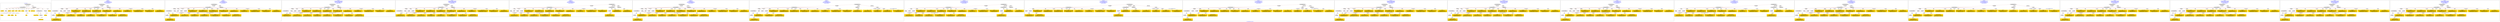 digraph n0 {
fontcolor="blue"
remincross="true"
label="s19-s-indianapolis-artworks.xml"
subgraph cluster_0 {
label="1-correct model"
n2[style="filled",color="white",fillcolor="lightgray",label="CulturalHeritageObject1"];
n3[shape="plaintext",style="filled",fillcolor="gold",label="creationDate"];
n4[style="filled",color="white",fillcolor="lightgray",label="Person1"];
n5[shape="plaintext",style="filled",fillcolor="gold",label="galleryLabel"];
n6[shape="plaintext",style="filled",fillcolor="gold",label="dimensions"];
n7[shape="plaintext",style="filled",fillcolor="gold",label="materials"];
n8[shape="plaintext",style="filled",fillcolor="gold",label="creditLine"];
n9[shape="plaintext",style="filled",fillcolor="gold",label="provenance"];
n10[style="filled",color="white",fillcolor="lightgray",label="Concept1"];
n11[shape="plaintext",style="filled",fillcolor="gold",label="title"];
n12[shape="plaintext",style="filled",fillcolor="gold",label="accessionNumber"];
n13[style="filled",color="white",fillcolor="lightgray",label="CulturalHeritageObject2"];
n14[style="filled",color="white",fillcolor="lightgray",label="Document2"];
n15[shape="plaintext",style="filled",fillcolor="gold",label="relatedArtworksTitle"];
n16[style="filled",color="white",fillcolor="lightgray",label="Document1"];
n17[shape="plaintext",style="filled",fillcolor="gold",label="nationality"];
n18[shape="plaintext",style="filled",fillcolor="gold",label="birthDate"];
n19[shape="plaintext",style="filled",fillcolor="gold",label="deathDate"];
n20[shape="plaintext",style="filled",fillcolor="gold",label="artist"];
n21[style="filled",color="white",fillcolor="lightgray",label="EuropeanaAggregation1"];
n22[style="filled",color="white",fillcolor="lightgray",label="WebResource1"];
n23[shape="plaintext",style="filled",fillcolor="gold",label="imageURL"];
n24[shape="plaintext",style="filled",fillcolor="gold",label="values"];
n25[shape="plaintext",style="filled",fillcolor="gold",label="relatedArtworksURL"];
n26[shape="plaintext",style="filled",fillcolor="gold",label="sourceURL"];
}
subgraph cluster_1 {
label="candidate 0\nlink coherence:1.0\nnode coherence:1.0\nconfidence:0.5883411623532059\nmapping score:0.6274862698040098\ncost:23.9998\n-precision:0.92-recall:0.92"
n28[style="filled",color="white",fillcolor="lightgray",label="CulturalHeritageObject1"];
n29[style="filled",color="white",fillcolor="lightgray",label="CulturalHeritageObject2"];
n30[style="filled",color="white",fillcolor="lightgray",label="Person1"];
n31[style="filled",color="white",fillcolor="lightgray",label="Concept1"];
n32[style="filled",color="white",fillcolor="lightgray",label="Document1"];
n33[style="filled",color="white",fillcolor="lightgray",label="Document2"];
n34[style="filled",color="white",fillcolor="lightgray",label="EuropeanaAggregation1"];
n35[style="filled",color="white",fillcolor="lightgray",label="WebResource1"];
n36[shape="plaintext",style="filled",fillcolor="gold",label="artist\n[Document,classLink,0.403]\n[Person,nameOfThePerson,0.388]\n[WebResource,classLink,0.137]\n[CulturalHeritageObject,description,0.071]"];
n37[shape="plaintext",style="filled",fillcolor="gold",label="provenance\n[CulturalHeritageObject,provenance,0.543]\n[CulturalHeritageObject,description,0.221]\n[CulturalHeritageObject,title,0.142]\n[Document,classLink,0.095]"];
n38[shape="plaintext",style="filled",fillcolor="gold",label="sourceURL\n[Document,classLink,0.482]\n[WebResource,classLink,0.465]\n[CulturalHeritageObject,description,0.031]\n[CulturalHeritageObject,provenance,0.022]"];
n39[shape="plaintext",style="filled",fillcolor="gold",label="dimensions\n[CulturalHeritageObject,extent,0.616]\n[CulturalHeritageObject,description,0.192]\n[CulturalHeritageObject,title,0.103]\n[CulturalHeritageObject,provenance,0.088]"];
n40[shape="plaintext",style="filled",fillcolor="gold",label="galleryLabel\n[CulturalHeritageObject,description,0.62]\n[Person,biographicalInformation,0.154]\n[CulturalHeritageObject,title,0.137]\n[CulturalHeritageObject,provenance,0.089]"];
n41[shape="plaintext",style="filled",fillcolor="gold",label="materials\n[CulturalHeritageObject,medium,0.868]\n[CulturalHeritageObject,provenance,0.051]\n[CulturalHeritageObject,description,0.045]\n[Concept,prefLabel,0.036]"];
n42[shape="plaintext",style="filled",fillcolor="gold",label="title\n[Document,classLink,0.379]\n[CulturalHeritageObject,title,0.273]\n[CulturalHeritageObject,description,0.205]\n[WebResource,classLink,0.143]"];
n43[shape="plaintext",style="filled",fillcolor="gold",label="deathDate\n[Person,dateOfDeath,0.474]\n[CulturalHeritageObject,created,0.334]\n[Person,dateOfBirth,0.142]\n[CulturalHeritageObject,title,0.05]"];
n44[shape="plaintext",style="filled",fillcolor="gold",label="creationDate\n[CulturalHeritageObject,created,0.579]\n[Person,dateOfDeath,0.171]\n[Person,dateOfBirth,0.146]\n[CulturalHeritageObject,description,0.104]"];
n45[shape="plaintext",style="filled",fillcolor="gold",label="relatedArtworksURL\n[Document,classLink,0.482]\n[WebResource,classLink,0.463]\n[CulturalHeritageObject,description,0.032]\n[CulturalHeritageObject,provenance,0.024]"];
n46[shape="plaintext",style="filled",fillcolor="gold",label="accessionNumber\n[CulturalHeritageObject,accessionNumber,0.998]\n[CulturalHeritageObject,extent,0.002]\n[CulturalHeritageObject,provenance,0.0]\n[CulturalHeritageObject,description,0.0]"];
n47[shape="plaintext",style="filled",fillcolor="gold",label="birthDate\n[Person,dateOfBirth,0.665]\n[CulturalHeritageObject,created,0.178]\n[Person,dateOfDeath,0.143]\n[CulturalHeritageObject,description,0.015]"];
n48[shape="plaintext",style="filled",fillcolor="gold",label="relatedArtworksTitle\n[Document,classLink,0.45]\n[CulturalHeritageObject,title,0.264]\n[CulturalHeritageObject,description,0.183]\n[WebResource,classLink,0.104]"];
n49[shape="plaintext",style="filled",fillcolor="gold",label="values\n[Concept,prefLabel,0.349]\n[CulturalHeritageObject,description,0.348]\n[CulturalHeritageObject,title,0.203]\n[Document,classLink,0.099]"];
n50[shape="plaintext",style="filled",fillcolor="gold",label="nationality\n[Person,countryAssociatedWithThePerson,0.801]\n[CulturalHeritageObject,provenance,0.079]\n[Concept,prefLabel,0.068]\n[Person,biographicalInformation,0.052]"];
n51[shape="plaintext",style="filled",fillcolor="gold",label="creditLine\n[CulturalHeritageObject,provenance,0.731]\n[CulturalHeritageObject,description,0.102]\n[CulturalHeritageObject,title,0.095]\n[Document,classLink,0.072]"];
n52[shape="plaintext",style="filled",fillcolor="gold",label="imageURL\n[WebResource,classLink,0.87]\n[Document,classLink,0.124]\n[CulturalHeritageObject,description,0.005]\n[CulturalHeritageObject,title,0.001]"];
}
subgraph cluster_2 {
label="candidate 1\nlink coherence:0.96\nnode coherence:1.0\nconfidence:0.5883411623532059\nmapping score:0.6274862698040098\ncost:24.9998\n-precision:0.88-recall:0.92"
n54[style="filled",color="white",fillcolor="lightgray",label="CulturalHeritageObject1"];
n55[style="filled",color="white",fillcolor="lightgray",label="CulturalHeritageObject2"];
n56[style="filled",color="white",fillcolor="lightgray",label="Person1"];
n57[style="filled",color="white",fillcolor="lightgray",label="Place1"];
n58[style="filled",color="white",fillcolor="lightgray",label="Concept1"];
n59[style="filled",color="white",fillcolor="lightgray",label="Document1"];
n60[style="filled",color="white",fillcolor="lightgray",label="Document2"];
n61[style="filled",color="white",fillcolor="lightgray",label="EuropeanaAggregation1"];
n62[style="filled",color="white",fillcolor="lightgray",label="WebResource1"];
n63[shape="plaintext",style="filled",fillcolor="gold",label="artist\n[Document,classLink,0.403]\n[Person,nameOfThePerson,0.388]\n[WebResource,classLink,0.137]\n[CulturalHeritageObject,description,0.071]"];
n64[shape="plaintext",style="filled",fillcolor="gold",label="provenance\n[CulturalHeritageObject,provenance,0.543]\n[CulturalHeritageObject,description,0.221]\n[CulturalHeritageObject,title,0.142]\n[Document,classLink,0.095]"];
n65[shape="plaintext",style="filled",fillcolor="gold",label="sourceURL\n[Document,classLink,0.482]\n[WebResource,classLink,0.465]\n[CulturalHeritageObject,description,0.031]\n[CulturalHeritageObject,provenance,0.022]"];
n66[shape="plaintext",style="filled",fillcolor="gold",label="dimensions\n[CulturalHeritageObject,extent,0.616]\n[CulturalHeritageObject,description,0.192]\n[CulturalHeritageObject,title,0.103]\n[CulturalHeritageObject,provenance,0.088]"];
n67[shape="plaintext",style="filled",fillcolor="gold",label="galleryLabel\n[CulturalHeritageObject,description,0.62]\n[Person,biographicalInformation,0.154]\n[CulturalHeritageObject,title,0.137]\n[CulturalHeritageObject,provenance,0.089]"];
n68[shape="plaintext",style="filled",fillcolor="gold",label="materials\n[CulturalHeritageObject,medium,0.868]\n[CulturalHeritageObject,provenance,0.051]\n[CulturalHeritageObject,description,0.045]\n[Concept,prefLabel,0.036]"];
n69[shape="plaintext",style="filled",fillcolor="gold",label="title\n[Document,classLink,0.379]\n[CulturalHeritageObject,title,0.273]\n[CulturalHeritageObject,description,0.205]\n[WebResource,classLink,0.143]"];
n70[shape="plaintext",style="filled",fillcolor="gold",label="deathDate\n[Person,dateOfDeath,0.474]\n[CulturalHeritageObject,created,0.334]\n[Person,dateOfBirth,0.142]\n[CulturalHeritageObject,title,0.05]"];
n71[shape="plaintext",style="filled",fillcolor="gold",label="creationDate\n[CulturalHeritageObject,created,0.579]\n[Person,dateOfDeath,0.171]\n[Person,dateOfBirth,0.146]\n[CulturalHeritageObject,description,0.104]"];
n72[shape="plaintext",style="filled",fillcolor="gold",label="relatedArtworksURL\n[Document,classLink,0.482]\n[WebResource,classLink,0.463]\n[CulturalHeritageObject,description,0.032]\n[CulturalHeritageObject,provenance,0.024]"];
n73[shape="plaintext",style="filled",fillcolor="gold",label="accessionNumber\n[CulturalHeritageObject,accessionNumber,0.998]\n[CulturalHeritageObject,extent,0.002]\n[CulturalHeritageObject,provenance,0.0]\n[CulturalHeritageObject,description,0.0]"];
n74[shape="plaintext",style="filled",fillcolor="gold",label="birthDate\n[Person,dateOfBirth,0.665]\n[CulturalHeritageObject,created,0.178]\n[Person,dateOfDeath,0.143]\n[CulturalHeritageObject,description,0.015]"];
n75[shape="plaintext",style="filled",fillcolor="gold",label="relatedArtworksTitle\n[Document,classLink,0.45]\n[CulturalHeritageObject,title,0.264]\n[CulturalHeritageObject,description,0.183]\n[WebResource,classLink,0.104]"];
n76[shape="plaintext",style="filled",fillcolor="gold",label="values\n[Concept,prefLabel,0.349]\n[CulturalHeritageObject,description,0.348]\n[CulturalHeritageObject,title,0.203]\n[Document,classLink,0.099]"];
n77[shape="plaintext",style="filled",fillcolor="gold",label="nationality\n[Person,countryAssociatedWithThePerson,0.801]\n[CulturalHeritageObject,provenance,0.079]\n[Concept,prefLabel,0.068]\n[Person,biographicalInformation,0.052]"];
n78[shape="plaintext",style="filled",fillcolor="gold",label="creditLine\n[CulturalHeritageObject,provenance,0.731]\n[CulturalHeritageObject,description,0.102]\n[CulturalHeritageObject,title,0.095]\n[Document,classLink,0.072]"];
n79[shape="plaintext",style="filled",fillcolor="gold",label="imageURL\n[WebResource,classLink,0.87]\n[Document,classLink,0.124]\n[CulturalHeritageObject,description,0.005]\n[CulturalHeritageObject,title,0.001]"];
}
subgraph cluster_3 {
label="candidate 10\nlink coherence:0.9565217391304348\nnode coherence:0.9565217391304348\nconfidence:0.5618298302982654\nmapping score:0.6139603270644687\ncost:121.9998\n-precision:0.91-recall:0.88"
n81[style="filled",color="white",fillcolor="lightgray",label="CulturalHeritageObject1"];
n82[style="filled",color="white",fillcolor="lightgray",label="CulturalHeritageObject2"];
n83[style="filled",color="white",fillcolor="lightgray",label="Person1"];
n84[style="filled",color="white",fillcolor="lightgray",label="Concept1"];
n85[style="filled",color="white",fillcolor="lightgray",label="Document1"];
n86[style="filled",color="white",fillcolor="lightgray",label="EuropeanaAggregation1"];
n87[style="filled",color="white",fillcolor="lightgray",label="WebResource1"];
n88[shape="plaintext",style="filled",fillcolor="gold",label="artist\n[Document,classLink,0.403]\n[Person,nameOfThePerson,0.388]\n[WebResource,classLink,0.137]\n[CulturalHeritageObject,description,0.071]"];
n89[shape="plaintext",style="filled",fillcolor="gold",label="provenance\n[CulturalHeritageObject,provenance,0.543]\n[CulturalHeritageObject,description,0.221]\n[CulturalHeritageObject,title,0.142]\n[Document,classLink,0.095]"];
n90[shape="plaintext",style="filled",fillcolor="gold",label="dimensions\n[CulturalHeritageObject,extent,0.616]\n[CulturalHeritageObject,description,0.192]\n[CulturalHeritageObject,title,0.103]\n[CulturalHeritageObject,provenance,0.088]"];
n91[shape="plaintext",style="filled",fillcolor="gold",label="galleryLabel\n[CulturalHeritageObject,description,0.62]\n[Person,biographicalInformation,0.154]\n[CulturalHeritageObject,title,0.137]\n[CulturalHeritageObject,provenance,0.089]"];
n92[shape="plaintext",style="filled",fillcolor="gold",label="materials\n[CulturalHeritageObject,medium,0.868]\n[CulturalHeritageObject,provenance,0.051]\n[CulturalHeritageObject,description,0.045]\n[Concept,prefLabel,0.036]"];
n93[shape="plaintext",style="filled",fillcolor="gold",label="title\n[Document,classLink,0.379]\n[CulturalHeritageObject,title,0.273]\n[CulturalHeritageObject,description,0.205]\n[WebResource,classLink,0.143]"];
n94[shape="plaintext",style="filled",fillcolor="gold",label="deathDate\n[Person,dateOfDeath,0.474]\n[CulturalHeritageObject,created,0.334]\n[Person,dateOfBirth,0.142]\n[CulturalHeritageObject,title,0.05]"];
n95[shape="plaintext",style="filled",fillcolor="gold",label="creationDate\n[CulturalHeritageObject,created,0.579]\n[Person,dateOfDeath,0.171]\n[Person,dateOfBirth,0.146]\n[CulturalHeritageObject,description,0.104]"];
n96[shape="plaintext",style="filled",fillcolor="gold",label="relatedArtworksURL\n[Document,classLink,0.482]\n[WebResource,classLink,0.463]\n[CulturalHeritageObject,description,0.032]\n[CulturalHeritageObject,provenance,0.024]"];
n97[shape="plaintext",style="filled",fillcolor="gold",label="accessionNumber\n[CulturalHeritageObject,accessionNumber,0.998]\n[CulturalHeritageObject,extent,0.002]\n[CulturalHeritageObject,provenance,0.0]\n[CulturalHeritageObject,description,0.0]"];
n98[shape="plaintext",style="filled",fillcolor="gold",label="birthDate\n[Person,dateOfBirth,0.665]\n[CulturalHeritageObject,created,0.178]\n[Person,dateOfDeath,0.143]\n[CulturalHeritageObject,description,0.015]"];
n99[shape="plaintext",style="filled",fillcolor="gold",label="relatedArtworksTitle\n[Document,classLink,0.45]\n[CulturalHeritageObject,title,0.264]\n[CulturalHeritageObject,description,0.183]\n[WebResource,classLink,0.104]"];
n100[shape="plaintext",style="filled",fillcolor="gold",label="values\n[Concept,prefLabel,0.349]\n[CulturalHeritageObject,description,0.348]\n[CulturalHeritageObject,title,0.203]\n[Document,classLink,0.099]"];
n101[shape="plaintext",style="filled",fillcolor="gold",label="nationality\n[Person,countryAssociatedWithThePerson,0.801]\n[CulturalHeritageObject,provenance,0.079]\n[Concept,prefLabel,0.068]\n[Person,biographicalInformation,0.052]"];
n102[shape="plaintext",style="filled",fillcolor="gold",label="sourceURL\n[Document,classLink,0.482]\n[WebResource,classLink,0.465]\n[CulturalHeritageObject,description,0.031]\n[CulturalHeritageObject,provenance,0.022]"];
n103[shape="plaintext",style="filled",fillcolor="gold",label="creditLine\n[CulturalHeritageObject,provenance,0.731]\n[CulturalHeritageObject,description,0.102]\n[CulturalHeritageObject,title,0.095]\n[Document,classLink,0.072]"];
n104[shape="plaintext",style="filled",fillcolor="gold",label="imageURL\n[WebResource,classLink,0.87]\n[Document,classLink,0.124]\n[CulturalHeritageObject,description,0.005]\n[CulturalHeritageObject,title,0.001]"];
}
subgraph cluster_4 {
label="candidate 11\nlink coherence:0.9565217391304348\nnode coherence:0.9565217391304348\nconfidence:0.5613035830204433\nmapping score:0.6137849113051946\ncost:121.9998\n-precision:0.91-recall:0.88"
n106[style="filled",color="white",fillcolor="lightgray",label="CulturalHeritageObject1"];
n107[style="filled",color="white",fillcolor="lightgray",label="CulturalHeritageObject2"];
n108[style="filled",color="white",fillcolor="lightgray",label="Person1"];
n109[style="filled",color="white",fillcolor="lightgray",label="Concept1"];
n110[style="filled",color="white",fillcolor="lightgray",label="Document1"];
n111[style="filled",color="white",fillcolor="lightgray",label="EuropeanaAggregation1"];
n112[style="filled",color="white",fillcolor="lightgray",label="WebResource1"];
n113[shape="plaintext",style="filled",fillcolor="gold",label="sourceURL\n[Document,classLink,0.482]\n[WebResource,classLink,0.465]\n[CulturalHeritageObject,description,0.031]\n[CulturalHeritageObject,provenance,0.022]"];
n114[shape="plaintext",style="filled",fillcolor="gold",label="artist\n[Document,classLink,0.403]\n[Person,nameOfThePerson,0.388]\n[WebResource,classLink,0.137]\n[CulturalHeritageObject,description,0.071]"];
n115[shape="plaintext",style="filled",fillcolor="gold",label="provenance\n[CulturalHeritageObject,provenance,0.543]\n[CulturalHeritageObject,description,0.221]\n[CulturalHeritageObject,title,0.142]\n[Document,classLink,0.095]"];
n116[shape="plaintext",style="filled",fillcolor="gold",label="dimensions\n[CulturalHeritageObject,extent,0.616]\n[CulturalHeritageObject,description,0.192]\n[CulturalHeritageObject,title,0.103]\n[CulturalHeritageObject,provenance,0.088]"];
n117[shape="plaintext",style="filled",fillcolor="gold",label="galleryLabel\n[CulturalHeritageObject,description,0.62]\n[Person,biographicalInformation,0.154]\n[CulturalHeritageObject,title,0.137]\n[CulturalHeritageObject,provenance,0.089]"];
n118[shape="plaintext",style="filled",fillcolor="gold",label="materials\n[CulturalHeritageObject,medium,0.868]\n[CulturalHeritageObject,provenance,0.051]\n[CulturalHeritageObject,description,0.045]\n[Concept,prefLabel,0.036]"];
n119[shape="plaintext",style="filled",fillcolor="gold",label="title\n[Document,classLink,0.379]\n[CulturalHeritageObject,title,0.273]\n[CulturalHeritageObject,description,0.205]\n[WebResource,classLink,0.143]"];
n120[shape="plaintext",style="filled",fillcolor="gold",label="deathDate\n[Person,dateOfDeath,0.474]\n[CulturalHeritageObject,created,0.334]\n[Person,dateOfBirth,0.142]\n[CulturalHeritageObject,title,0.05]"];
n121[shape="plaintext",style="filled",fillcolor="gold",label="creationDate\n[CulturalHeritageObject,created,0.579]\n[Person,dateOfDeath,0.171]\n[Person,dateOfBirth,0.146]\n[CulturalHeritageObject,description,0.104]"];
n122[shape="plaintext",style="filled",fillcolor="gold",label="relatedArtworksURL\n[Document,classLink,0.482]\n[WebResource,classLink,0.463]\n[CulturalHeritageObject,description,0.032]\n[CulturalHeritageObject,provenance,0.024]"];
n123[shape="plaintext",style="filled",fillcolor="gold",label="accessionNumber\n[CulturalHeritageObject,accessionNumber,0.998]\n[CulturalHeritageObject,extent,0.002]\n[CulturalHeritageObject,provenance,0.0]\n[CulturalHeritageObject,description,0.0]"];
n124[shape="plaintext",style="filled",fillcolor="gold",label="birthDate\n[Person,dateOfBirth,0.665]\n[CulturalHeritageObject,created,0.178]\n[Person,dateOfDeath,0.143]\n[CulturalHeritageObject,description,0.015]"];
n125[shape="plaintext",style="filled",fillcolor="gold",label="relatedArtworksTitle\n[Document,classLink,0.45]\n[CulturalHeritageObject,title,0.264]\n[CulturalHeritageObject,description,0.183]\n[WebResource,classLink,0.104]"];
n126[shape="plaintext",style="filled",fillcolor="gold",label="values\n[Concept,prefLabel,0.349]\n[CulturalHeritageObject,description,0.348]\n[CulturalHeritageObject,title,0.203]\n[Document,classLink,0.099]"];
n127[shape="plaintext",style="filled",fillcolor="gold",label="nationality\n[Person,countryAssociatedWithThePerson,0.801]\n[CulturalHeritageObject,provenance,0.079]\n[Concept,prefLabel,0.068]\n[Person,biographicalInformation,0.052]"];
n128[shape="plaintext",style="filled",fillcolor="gold",label="creditLine\n[CulturalHeritageObject,provenance,0.731]\n[CulturalHeritageObject,description,0.102]\n[CulturalHeritageObject,title,0.095]\n[Document,classLink,0.072]"];
n129[shape="plaintext",style="filled",fillcolor="gold",label="imageURL\n[WebResource,classLink,0.87]\n[Document,classLink,0.124]\n[CulturalHeritageObject,description,0.005]\n[CulturalHeritageObject,title,0.001]"];
}
subgraph cluster_5 {
label="candidate 12\nlink coherence:0.92\nnode coherence:1.0\nconfidence:0.5883411623532059\nmapping score:0.6274862698040098\ncost:124.009812\n-precision:0.84-recall:0.88"
n131[style="filled",color="white",fillcolor="lightgray",label="CulturalHeritageObject1"];
n132[style="filled",color="white",fillcolor="lightgray",label="Person1"];
n133[style="filled",color="white",fillcolor="lightgray",label="Place1"];
n134[style="filled",color="white",fillcolor="lightgray",label="Concept1"];
n135[style="filled",color="white",fillcolor="lightgray",label="Document1"];
n136[style="filled",color="white",fillcolor="lightgray",label="CulturalHeritageObject2"];
n137[style="filled",color="white",fillcolor="lightgray",label="Document2"];
n138[style="filled",color="white",fillcolor="lightgray",label="EuropeanaAggregation1"];
n139[style="filled",color="white",fillcolor="lightgray",label="WebResource1"];
n140[shape="plaintext",style="filled",fillcolor="gold",label="artist\n[Document,classLink,0.403]\n[Person,nameOfThePerson,0.388]\n[WebResource,classLink,0.137]\n[CulturalHeritageObject,description,0.071]"];
n141[shape="plaintext",style="filled",fillcolor="gold",label="provenance\n[CulturalHeritageObject,provenance,0.543]\n[CulturalHeritageObject,description,0.221]\n[CulturalHeritageObject,title,0.142]\n[Document,classLink,0.095]"];
n142[shape="plaintext",style="filled",fillcolor="gold",label="sourceURL\n[Document,classLink,0.482]\n[WebResource,classLink,0.465]\n[CulturalHeritageObject,description,0.031]\n[CulturalHeritageObject,provenance,0.022]"];
n143[shape="plaintext",style="filled",fillcolor="gold",label="dimensions\n[CulturalHeritageObject,extent,0.616]\n[CulturalHeritageObject,description,0.192]\n[CulturalHeritageObject,title,0.103]\n[CulturalHeritageObject,provenance,0.088]"];
n144[shape="plaintext",style="filled",fillcolor="gold",label="galleryLabel\n[CulturalHeritageObject,description,0.62]\n[Person,biographicalInformation,0.154]\n[CulturalHeritageObject,title,0.137]\n[CulturalHeritageObject,provenance,0.089]"];
n145[shape="plaintext",style="filled",fillcolor="gold",label="materials\n[CulturalHeritageObject,medium,0.868]\n[CulturalHeritageObject,provenance,0.051]\n[CulturalHeritageObject,description,0.045]\n[Concept,prefLabel,0.036]"];
n146[shape="plaintext",style="filled",fillcolor="gold",label="title\n[Document,classLink,0.379]\n[CulturalHeritageObject,title,0.273]\n[CulturalHeritageObject,description,0.205]\n[WebResource,classLink,0.143]"];
n147[shape="plaintext",style="filled",fillcolor="gold",label="deathDate\n[Person,dateOfDeath,0.474]\n[CulturalHeritageObject,created,0.334]\n[Person,dateOfBirth,0.142]\n[CulturalHeritageObject,title,0.05]"];
n148[shape="plaintext",style="filled",fillcolor="gold",label="creationDate\n[CulturalHeritageObject,created,0.579]\n[Person,dateOfDeath,0.171]\n[Person,dateOfBirth,0.146]\n[CulturalHeritageObject,description,0.104]"];
n149[shape="plaintext",style="filled",fillcolor="gold",label="relatedArtworksURL\n[Document,classLink,0.482]\n[WebResource,classLink,0.463]\n[CulturalHeritageObject,description,0.032]\n[CulturalHeritageObject,provenance,0.024]"];
n150[shape="plaintext",style="filled",fillcolor="gold",label="accessionNumber\n[CulturalHeritageObject,accessionNumber,0.998]\n[CulturalHeritageObject,extent,0.002]\n[CulturalHeritageObject,provenance,0.0]\n[CulturalHeritageObject,description,0.0]"];
n151[shape="plaintext",style="filled",fillcolor="gold",label="birthDate\n[Person,dateOfBirth,0.665]\n[CulturalHeritageObject,created,0.178]\n[Person,dateOfDeath,0.143]\n[CulturalHeritageObject,description,0.015]"];
n152[shape="plaintext",style="filled",fillcolor="gold",label="relatedArtworksTitle\n[Document,classLink,0.45]\n[CulturalHeritageObject,title,0.264]\n[CulturalHeritageObject,description,0.183]\n[WebResource,classLink,0.104]"];
n153[shape="plaintext",style="filled",fillcolor="gold",label="values\n[Concept,prefLabel,0.349]\n[CulturalHeritageObject,description,0.348]\n[CulturalHeritageObject,title,0.203]\n[Document,classLink,0.099]"];
n154[shape="plaintext",style="filled",fillcolor="gold",label="nationality\n[Person,countryAssociatedWithThePerson,0.801]\n[CulturalHeritageObject,provenance,0.079]\n[Concept,prefLabel,0.068]\n[Person,biographicalInformation,0.052]"];
n155[shape="plaintext",style="filled",fillcolor="gold",label="creditLine\n[CulturalHeritageObject,provenance,0.731]\n[CulturalHeritageObject,description,0.102]\n[CulturalHeritageObject,title,0.095]\n[Document,classLink,0.072]"];
n156[shape="plaintext",style="filled",fillcolor="gold",label="imageURL\n[WebResource,classLink,0.87]\n[Document,classLink,0.124]\n[CulturalHeritageObject,description,0.005]\n[CulturalHeritageObject,title,0.001]"];
}
subgraph cluster_6 {
label="candidate 13\nlink coherence:0.92\nnode coherence:1.0\nconfidence:0.5883411623532059\nmapping score:0.6274862698040098\ncost:124.009852\n-precision:0.88-recall:0.92"
n158[style="filled",color="white",fillcolor="lightgray",label="CulturalHeritageObject1"];
n159[style="filled",color="white",fillcolor="lightgray",label="CulturalHeritageObject2"];
n160[style="filled",color="white",fillcolor="lightgray",label="Person1"];
n161[style="filled",color="white",fillcolor="lightgray",label="Place1"];
n162[style="filled",color="white",fillcolor="lightgray",label="Concept1"];
n163[style="filled",color="white",fillcolor="lightgray",label="Document1"];
n164[style="filled",color="white",fillcolor="lightgray",label="Document2"];
n165[style="filled",color="white",fillcolor="lightgray",label="EuropeanaAggregation1"];
n166[style="filled",color="white",fillcolor="lightgray",label="WebResource1"];
n167[shape="plaintext",style="filled",fillcolor="gold",label="artist\n[Document,classLink,0.403]\n[Person,nameOfThePerson,0.388]\n[WebResource,classLink,0.137]\n[CulturalHeritageObject,description,0.071]"];
n168[shape="plaintext",style="filled",fillcolor="gold",label="provenance\n[CulturalHeritageObject,provenance,0.543]\n[CulturalHeritageObject,description,0.221]\n[CulturalHeritageObject,title,0.142]\n[Document,classLink,0.095]"];
n169[shape="plaintext",style="filled",fillcolor="gold",label="sourceURL\n[Document,classLink,0.482]\n[WebResource,classLink,0.465]\n[CulturalHeritageObject,description,0.031]\n[CulturalHeritageObject,provenance,0.022]"];
n170[shape="plaintext",style="filled",fillcolor="gold",label="dimensions\n[CulturalHeritageObject,extent,0.616]\n[CulturalHeritageObject,description,0.192]\n[CulturalHeritageObject,title,0.103]\n[CulturalHeritageObject,provenance,0.088]"];
n171[shape="plaintext",style="filled",fillcolor="gold",label="galleryLabel\n[CulturalHeritageObject,description,0.62]\n[Person,biographicalInformation,0.154]\n[CulturalHeritageObject,title,0.137]\n[CulturalHeritageObject,provenance,0.089]"];
n172[shape="plaintext",style="filled",fillcolor="gold",label="materials\n[CulturalHeritageObject,medium,0.868]\n[CulturalHeritageObject,provenance,0.051]\n[CulturalHeritageObject,description,0.045]\n[Concept,prefLabel,0.036]"];
n173[shape="plaintext",style="filled",fillcolor="gold",label="title\n[Document,classLink,0.379]\n[CulturalHeritageObject,title,0.273]\n[CulturalHeritageObject,description,0.205]\n[WebResource,classLink,0.143]"];
n174[shape="plaintext",style="filled",fillcolor="gold",label="deathDate\n[Person,dateOfDeath,0.474]\n[CulturalHeritageObject,created,0.334]\n[Person,dateOfBirth,0.142]\n[CulturalHeritageObject,title,0.05]"];
n175[shape="plaintext",style="filled",fillcolor="gold",label="creationDate\n[CulturalHeritageObject,created,0.579]\n[Person,dateOfDeath,0.171]\n[Person,dateOfBirth,0.146]\n[CulturalHeritageObject,description,0.104]"];
n176[shape="plaintext",style="filled",fillcolor="gold",label="relatedArtworksURL\n[Document,classLink,0.482]\n[WebResource,classLink,0.463]\n[CulturalHeritageObject,description,0.032]\n[CulturalHeritageObject,provenance,0.024]"];
n177[shape="plaintext",style="filled",fillcolor="gold",label="accessionNumber\n[CulturalHeritageObject,accessionNumber,0.998]\n[CulturalHeritageObject,extent,0.002]\n[CulturalHeritageObject,provenance,0.0]\n[CulturalHeritageObject,description,0.0]"];
n178[shape="plaintext",style="filled",fillcolor="gold",label="birthDate\n[Person,dateOfBirth,0.665]\n[CulturalHeritageObject,created,0.178]\n[Person,dateOfDeath,0.143]\n[CulturalHeritageObject,description,0.015]"];
n179[shape="plaintext",style="filled",fillcolor="gold",label="relatedArtworksTitle\n[Document,classLink,0.45]\n[CulturalHeritageObject,title,0.264]\n[CulturalHeritageObject,description,0.183]\n[WebResource,classLink,0.104]"];
n180[shape="plaintext",style="filled",fillcolor="gold",label="values\n[Concept,prefLabel,0.349]\n[CulturalHeritageObject,description,0.348]\n[CulturalHeritageObject,title,0.203]\n[Document,classLink,0.099]"];
n181[shape="plaintext",style="filled",fillcolor="gold",label="nationality\n[Person,countryAssociatedWithThePerson,0.801]\n[CulturalHeritageObject,provenance,0.079]\n[Concept,prefLabel,0.068]\n[Person,biographicalInformation,0.052]"];
n182[shape="plaintext",style="filled",fillcolor="gold",label="creditLine\n[CulturalHeritageObject,provenance,0.731]\n[CulturalHeritageObject,description,0.102]\n[CulturalHeritageObject,title,0.095]\n[Document,classLink,0.072]"];
n183[shape="plaintext",style="filled",fillcolor="gold",label="imageURL\n[WebResource,classLink,0.87]\n[Document,classLink,0.124]\n[CulturalHeritageObject,description,0.005]\n[CulturalHeritageObject,title,0.001]"];
}
subgraph cluster_7 {
label="candidate 14\nlink coherence:0.92\nnode coherence:1.0\nconfidence:0.5883411623532059\nmapping score:0.6274862698040098\ncost:124.009872\n-precision:0.84-recall:0.88"
n185[style="filled",color="white",fillcolor="lightgray",label="CulturalHeritageObject1"];
n186[style="filled",color="white",fillcolor="lightgray",label="CulturalHeritageObject2"];
n187[style="filled",color="white",fillcolor="lightgray",label="Place1"];
n188[style="filled",color="white",fillcolor="lightgray",label="Concept1"];
n189[style="filled",color="white",fillcolor="lightgray",label="Document1"];
n190[style="filled",color="white",fillcolor="lightgray",label="Document2"];
n191[style="filled",color="white",fillcolor="lightgray",label="EuropeanaAggregation1"];
n192[style="filled",color="white",fillcolor="lightgray",label="WebResource1"];
n193[style="filled",color="white",fillcolor="lightgray",label="Person1"];
n194[shape="plaintext",style="filled",fillcolor="gold",label="artist\n[Document,classLink,0.403]\n[Person,nameOfThePerson,0.388]\n[WebResource,classLink,0.137]\n[CulturalHeritageObject,description,0.071]"];
n195[shape="plaintext",style="filled",fillcolor="gold",label="provenance\n[CulturalHeritageObject,provenance,0.543]\n[CulturalHeritageObject,description,0.221]\n[CulturalHeritageObject,title,0.142]\n[Document,classLink,0.095]"];
n196[shape="plaintext",style="filled",fillcolor="gold",label="sourceURL\n[Document,classLink,0.482]\n[WebResource,classLink,0.465]\n[CulturalHeritageObject,description,0.031]\n[CulturalHeritageObject,provenance,0.022]"];
n197[shape="plaintext",style="filled",fillcolor="gold",label="dimensions\n[CulturalHeritageObject,extent,0.616]\n[CulturalHeritageObject,description,0.192]\n[CulturalHeritageObject,title,0.103]\n[CulturalHeritageObject,provenance,0.088]"];
n198[shape="plaintext",style="filled",fillcolor="gold",label="galleryLabel\n[CulturalHeritageObject,description,0.62]\n[Person,biographicalInformation,0.154]\n[CulturalHeritageObject,title,0.137]\n[CulturalHeritageObject,provenance,0.089]"];
n199[shape="plaintext",style="filled",fillcolor="gold",label="materials\n[CulturalHeritageObject,medium,0.868]\n[CulturalHeritageObject,provenance,0.051]\n[CulturalHeritageObject,description,0.045]\n[Concept,prefLabel,0.036]"];
n200[shape="plaintext",style="filled",fillcolor="gold",label="title\n[Document,classLink,0.379]\n[CulturalHeritageObject,title,0.273]\n[CulturalHeritageObject,description,0.205]\n[WebResource,classLink,0.143]"];
n201[shape="plaintext",style="filled",fillcolor="gold",label="deathDate\n[Person,dateOfDeath,0.474]\n[CulturalHeritageObject,created,0.334]\n[Person,dateOfBirth,0.142]\n[CulturalHeritageObject,title,0.05]"];
n202[shape="plaintext",style="filled",fillcolor="gold",label="creationDate\n[CulturalHeritageObject,created,0.579]\n[Person,dateOfDeath,0.171]\n[Person,dateOfBirth,0.146]\n[CulturalHeritageObject,description,0.104]"];
n203[shape="plaintext",style="filled",fillcolor="gold",label="relatedArtworksURL\n[Document,classLink,0.482]\n[WebResource,classLink,0.463]\n[CulturalHeritageObject,description,0.032]\n[CulturalHeritageObject,provenance,0.024]"];
n204[shape="plaintext",style="filled",fillcolor="gold",label="accessionNumber\n[CulturalHeritageObject,accessionNumber,0.998]\n[CulturalHeritageObject,extent,0.002]\n[CulturalHeritageObject,provenance,0.0]\n[CulturalHeritageObject,description,0.0]"];
n205[shape="plaintext",style="filled",fillcolor="gold",label="birthDate\n[Person,dateOfBirth,0.665]\n[CulturalHeritageObject,created,0.178]\n[Person,dateOfDeath,0.143]\n[CulturalHeritageObject,description,0.015]"];
n206[shape="plaintext",style="filled",fillcolor="gold",label="relatedArtworksTitle\n[Document,classLink,0.45]\n[CulturalHeritageObject,title,0.264]\n[CulturalHeritageObject,description,0.183]\n[WebResource,classLink,0.104]"];
n207[shape="plaintext",style="filled",fillcolor="gold",label="values\n[Concept,prefLabel,0.349]\n[CulturalHeritageObject,description,0.348]\n[CulturalHeritageObject,title,0.203]\n[Document,classLink,0.099]"];
n208[shape="plaintext",style="filled",fillcolor="gold",label="nationality\n[Person,countryAssociatedWithThePerson,0.801]\n[CulturalHeritageObject,provenance,0.079]\n[Concept,prefLabel,0.068]\n[Person,biographicalInformation,0.052]"];
n209[shape="plaintext",style="filled",fillcolor="gold",label="creditLine\n[CulturalHeritageObject,provenance,0.731]\n[CulturalHeritageObject,description,0.102]\n[CulturalHeritageObject,title,0.095]\n[Document,classLink,0.072]"];
n210[shape="plaintext",style="filled",fillcolor="gold",label="imageURL\n[WebResource,classLink,0.87]\n[Document,classLink,0.124]\n[CulturalHeritageObject,description,0.005]\n[CulturalHeritageObject,title,0.001]"];
}
subgraph cluster_8 {
label="candidate 15\nlink coherence:0.9166666666666666\nnode coherence:1.0\nconfidence:0.5883411623532059\nmapping score:0.6274862698040098\ncost:222.019864\n-precision:0.88-recall:0.88"
n212[style="filled",color="white",fillcolor="lightgray",label="CulturalHeritageObject1"];
n213[style="filled",color="white",fillcolor="lightgray",label="Person1"];
n214[style="filled",color="white",fillcolor="lightgray",label="Concept1"];
n215[style="filled",color="white",fillcolor="lightgray",label="Document1"];
n216[style="filled",color="white",fillcolor="lightgray",label="CulturalHeritageObject2"];
n217[style="filled",color="white",fillcolor="lightgray",label="Document2"];
n218[style="filled",color="white",fillcolor="lightgray",label="EuropeanaAggregation1"];
n219[style="filled",color="white",fillcolor="lightgray",label="WebResource1"];
n220[shape="plaintext",style="filled",fillcolor="gold",label="artist\n[Document,classLink,0.403]\n[Person,nameOfThePerson,0.388]\n[WebResource,classLink,0.137]\n[CulturalHeritageObject,description,0.071]"];
n221[shape="plaintext",style="filled",fillcolor="gold",label="provenance\n[CulturalHeritageObject,provenance,0.543]\n[CulturalHeritageObject,description,0.221]\n[CulturalHeritageObject,title,0.142]\n[Document,classLink,0.095]"];
n222[shape="plaintext",style="filled",fillcolor="gold",label="sourceURL\n[Document,classLink,0.482]\n[WebResource,classLink,0.465]\n[CulturalHeritageObject,description,0.031]\n[CulturalHeritageObject,provenance,0.022]"];
n223[shape="plaintext",style="filled",fillcolor="gold",label="dimensions\n[CulturalHeritageObject,extent,0.616]\n[CulturalHeritageObject,description,0.192]\n[CulturalHeritageObject,title,0.103]\n[CulturalHeritageObject,provenance,0.088]"];
n224[shape="plaintext",style="filled",fillcolor="gold",label="galleryLabel\n[CulturalHeritageObject,description,0.62]\n[Person,biographicalInformation,0.154]\n[CulturalHeritageObject,title,0.137]\n[CulturalHeritageObject,provenance,0.089]"];
n225[shape="plaintext",style="filled",fillcolor="gold",label="materials\n[CulturalHeritageObject,medium,0.868]\n[CulturalHeritageObject,provenance,0.051]\n[CulturalHeritageObject,description,0.045]\n[Concept,prefLabel,0.036]"];
n226[shape="plaintext",style="filled",fillcolor="gold",label="title\n[Document,classLink,0.379]\n[CulturalHeritageObject,title,0.273]\n[CulturalHeritageObject,description,0.205]\n[WebResource,classLink,0.143]"];
n227[shape="plaintext",style="filled",fillcolor="gold",label="deathDate\n[Person,dateOfDeath,0.474]\n[CulturalHeritageObject,created,0.334]\n[Person,dateOfBirth,0.142]\n[CulturalHeritageObject,title,0.05]"];
n228[shape="plaintext",style="filled",fillcolor="gold",label="creationDate\n[CulturalHeritageObject,created,0.579]\n[Person,dateOfDeath,0.171]\n[Person,dateOfBirth,0.146]\n[CulturalHeritageObject,description,0.104]"];
n229[shape="plaintext",style="filled",fillcolor="gold",label="relatedArtworksURL\n[Document,classLink,0.482]\n[WebResource,classLink,0.463]\n[CulturalHeritageObject,description,0.032]\n[CulturalHeritageObject,provenance,0.024]"];
n230[shape="plaintext",style="filled",fillcolor="gold",label="accessionNumber\n[CulturalHeritageObject,accessionNumber,0.998]\n[CulturalHeritageObject,extent,0.002]\n[CulturalHeritageObject,provenance,0.0]\n[CulturalHeritageObject,description,0.0]"];
n231[shape="plaintext",style="filled",fillcolor="gold",label="birthDate\n[Person,dateOfBirth,0.665]\n[CulturalHeritageObject,created,0.178]\n[Person,dateOfDeath,0.143]\n[CulturalHeritageObject,description,0.015]"];
n232[shape="plaintext",style="filled",fillcolor="gold",label="relatedArtworksTitle\n[Document,classLink,0.45]\n[CulturalHeritageObject,title,0.264]\n[CulturalHeritageObject,description,0.183]\n[WebResource,classLink,0.104]"];
n233[shape="plaintext",style="filled",fillcolor="gold",label="values\n[Concept,prefLabel,0.349]\n[CulturalHeritageObject,description,0.348]\n[CulturalHeritageObject,title,0.203]\n[Document,classLink,0.099]"];
n234[shape="plaintext",style="filled",fillcolor="gold",label="nationality\n[Person,countryAssociatedWithThePerson,0.801]\n[CulturalHeritageObject,provenance,0.079]\n[Concept,prefLabel,0.068]\n[Person,biographicalInformation,0.052]"];
n235[shape="plaintext",style="filled",fillcolor="gold",label="creditLine\n[CulturalHeritageObject,provenance,0.731]\n[CulturalHeritageObject,description,0.102]\n[CulturalHeritageObject,title,0.095]\n[Document,classLink,0.072]"];
n236[shape="plaintext",style="filled",fillcolor="gold",label="imageURL\n[WebResource,classLink,0.87]\n[Document,classLink,0.124]\n[CulturalHeritageObject,description,0.005]\n[CulturalHeritageObject,title,0.001]"];
}
subgraph cluster_9 {
label="candidate 16\nlink coherence:0.9166666666666666\nnode coherence:1.0\nconfidence:0.5883411623532059\nmapping score:0.6274862698040098\ncost:222.019884\n-precision:0.83-recall:0.83"
n238[style="filled",color="white",fillcolor="lightgray",label="CulturalHeritageObject1"];
n239[style="filled",color="white",fillcolor="lightgray",label="Concept1"];
n240[style="filled",color="white",fillcolor="lightgray",label="Document1"];
n241[style="filled",color="white",fillcolor="lightgray",label="CulturalHeritageObject2"];
n242[style="filled",color="white",fillcolor="lightgray",label="Document2"];
n243[style="filled",color="white",fillcolor="lightgray",label="EuropeanaAggregation1"];
n244[style="filled",color="white",fillcolor="lightgray",label="WebResource1"];
n245[style="filled",color="white",fillcolor="lightgray",label="Person1"];
n246[shape="plaintext",style="filled",fillcolor="gold",label="artist\n[Document,classLink,0.403]\n[Person,nameOfThePerson,0.388]\n[WebResource,classLink,0.137]\n[CulturalHeritageObject,description,0.071]"];
n247[shape="plaintext",style="filled",fillcolor="gold",label="provenance\n[CulturalHeritageObject,provenance,0.543]\n[CulturalHeritageObject,description,0.221]\n[CulturalHeritageObject,title,0.142]\n[Document,classLink,0.095]"];
n248[shape="plaintext",style="filled",fillcolor="gold",label="sourceURL\n[Document,classLink,0.482]\n[WebResource,classLink,0.465]\n[CulturalHeritageObject,description,0.031]\n[CulturalHeritageObject,provenance,0.022]"];
n249[shape="plaintext",style="filled",fillcolor="gold",label="dimensions\n[CulturalHeritageObject,extent,0.616]\n[CulturalHeritageObject,description,0.192]\n[CulturalHeritageObject,title,0.103]\n[CulturalHeritageObject,provenance,0.088]"];
n250[shape="plaintext",style="filled",fillcolor="gold",label="galleryLabel\n[CulturalHeritageObject,description,0.62]\n[Person,biographicalInformation,0.154]\n[CulturalHeritageObject,title,0.137]\n[CulturalHeritageObject,provenance,0.089]"];
n251[shape="plaintext",style="filled",fillcolor="gold",label="materials\n[CulturalHeritageObject,medium,0.868]\n[CulturalHeritageObject,provenance,0.051]\n[CulturalHeritageObject,description,0.045]\n[Concept,prefLabel,0.036]"];
n252[shape="plaintext",style="filled",fillcolor="gold",label="title\n[Document,classLink,0.379]\n[CulturalHeritageObject,title,0.273]\n[CulturalHeritageObject,description,0.205]\n[WebResource,classLink,0.143]"];
n253[shape="plaintext",style="filled",fillcolor="gold",label="deathDate\n[Person,dateOfDeath,0.474]\n[CulturalHeritageObject,created,0.334]\n[Person,dateOfBirth,0.142]\n[CulturalHeritageObject,title,0.05]"];
n254[shape="plaintext",style="filled",fillcolor="gold",label="creationDate\n[CulturalHeritageObject,created,0.579]\n[Person,dateOfDeath,0.171]\n[Person,dateOfBirth,0.146]\n[CulturalHeritageObject,description,0.104]"];
n255[shape="plaintext",style="filled",fillcolor="gold",label="relatedArtworksURL\n[Document,classLink,0.482]\n[WebResource,classLink,0.463]\n[CulturalHeritageObject,description,0.032]\n[CulturalHeritageObject,provenance,0.024]"];
n256[shape="plaintext",style="filled",fillcolor="gold",label="accessionNumber\n[CulturalHeritageObject,accessionNumber,0.998]\n[CulturalHeritageObject,extent,0.002]\n[CulturalHeritageObject,provenance,0.0]\n[CulturalHeritageObject,description,0.0]"];
n257[shape="plaintext",style="filled",fillcolor="gold",label="birthDate\n[Person,dateOfBirth,0.665]\n[CulturalHeritageObject,created,0.178]\n[Person,dateOfDeath,0.143]\n[CulturalHeritageObject,description,0.015]"];
n258[shape="plaintext",style="filled",fillcolor="gold",label="relatedArtworksTitle\n[Document,classLink,0.45]\n[CulturalHeritageObject,title,0.264]\n[CulturalHeritageObject,description,0.183]\n[WebResource,classLink,0.104]"];
n259[shape="plaintext",style="filled",fillcolor="gold",label="values\n[Concept,prefLabel,0.349]\n[CulturalHeritageObject,description,0.348]\n[CulturalHeritageObject,title,0.203]\n[Document,classLink,0.099]"];
n260[shape="plaintext",style="filled",fillcolor="gold",label="nationality\n[Person,countryAssociatedWithThePerson,0.801]\n[CulturalHeritageObject,provenance,0.079]\n[Concept,prefLabel,0.068]\n[Person,biographicalInformation,0.052]"];
n261[shape="plaintext",style="filled",fillcolor="gold",label="creditLine\n[CulturalHeritageObject,provenance,0.731]\n[CulturalHeritageObject,description,0.102]\n[CulturalHeritageObject,title,0.095]\n[Document,classLink,0.072]"];
n262[shape="plaintext",style="filled",fillcolor="gold",label="imageURL\n[WebResource,classLink,0.87]\n[Document,classLink,0.124]\n[CulturalHeritageObject,description,0.005]\n[CulturalHeritageObject,title,0.001]"];
}
subgraph cluster_10 {
label="candidate 17\nlink coherence:0.9166666666666666\nnode coherence:1.0\nconfidence:0.5883411623532059\nmapping score:0.6274862698040098\ncost:222.019924\n-precision:0.88-recall:0.88"
n264[style="filled",color="white",fillcolor="lightgray",label="CulturalHeritageObject1"];
n265[style="filled",color="white",fillcolor="lightgray",label="CulturalHeritageObject2"];
n266[style="filled",color="white",fillcolor="lightgray",label="Concept1"];
n267[style="filled",color="white",fillcolor="lightgray",label="Document1"];
n268[style="filled",color="white",fillcolor="lightgray",label="Document2"];
n269[style="filled",color="white",fillcolor="lightgray",label="EuropeanaAggregation1"];
n270[style="filled",color="white",fillcolor="lightgray",label="Person1"];
n271[style="filled",color="white",fillcolor="lightgray",label="WebResource1"];
n272[shape="plaintext",style="filled",fillcolor="gold",label="artist\n[Document,classLink,0.403]\n[Person,nameOfThePerson,0.388]\n[WebResource,classLink,0.137]\n[CulturalHeritageObject,description,0.071]"];
n273[shape="plaintext",style="filled",fillcolor="gold",label="provenance\n[CulturalHeritageObject,provenance,0.543]\n[CulturalHeritageObject,description,0.221]\n[CulturalHeritageObject,title,0.142]\n[Document,classLink,0.095]"];
n274[shape="plaintext",style="filled",fillcolor="gold",label="sourceURL\n[Document,classLink,0.482]\n[WebResource,classLink,0.465]\n[CulturalHeritageObject,description,0.031]\n[CulturalHeritageObject,provenance,0.022]"];
n275[shape="plaintext",style="filled",fillcolor="gold",label="dimensions\n[CulturalHeritageObject,extent,0.616]\n[CulturalHeritageObject,description,0.192]\n[CulturalHeritageObject,title,0.103]\n[CulturalHeritageObject,provenance,0.088]"];
n276[shape="plaintext",style="filled",fillcolor="gold",label="galleryLabel\n[CulturalHeritageObject,description,0.62]\n[Person,biographicalInformation,0.154]\n[CulturalHeritageObject,title,0.137]\n[CulturalHeritageObject,provenance,0.089]"];
n277[shape="plaintext",style="filled",fillcolor="gold",label="materials\n[CulturalHeritageObject,medium,0.868]\n[CulturalHeritageObject,provenance,0.051]\n[CulturalHeritageObject,description,0.045]\n[Concept,prefLabel,0.036]"];
n278[shape="plaintext",style="filled",fillcolor="gold",label="title\n[Document,classLink,0.379]\n[CulturalHeritageObject,title,0.273]\n[CulturalHeritageObject,description,0.205]\n[WebResource,classLink,0.143]"];
n279[shape="plaintext",style="filled",fillcolor="gold",label="deathDate\n[Person,dateOfDeath,0.474]\n[CulturalHeritageObject,created,0.334]\n[Person,dateOfBirth,0.142]\n[CulturalHeritageObject,title,0.05]"];
n280[shape="plaintext",style="filled",fillcolor="gold",label="creationDate\n[CulturalHeritageObject,created,0.579]\n[Person,dateOfDeath,0.171]\n[Person,dateOfBirth,0.146]\n[CulturalHeritageObject,description,0.104]"];
n281[shape="plaintext",style="filled",fillcolor="gold",label="relatedArtworksURL\n[Document,classLink,0.482]\n[WebResource,classLink,0.463]\n[CulturalHeritageObject,description,0.032]\n[CulturalHeritageObject,provenance,0.024]"];
n282[shape="plaintext",style="filled",fillcolor="gold",label="accessionNumber\n[CulturalHeritageObject,accessionNumber,0.998]\n[CulturalHeritageObject,extent,0.002]\n[CulturalHeritageObject,provenance,0.0]\n[CulturalHeritageObject,description,0.0]"];
n283[shape="plaintext",style="filled",fillcolor="gold",label="birthDate\n[Person,dateOfBirth,0.665]\n[CulturalHeritageObject,created,0.178]\n[Person,dateOfDeath,0.143]\n[CulturalHeritageObject,description,0.015]"];
n284[shape="plaintext",style="filled",fillcolor="gold",label="relatedArtworksTitle\n[Document,classLink,0.45]\n[CulturalHeritageObject,title,0.264]\n[CulturalHeritageObject,description,0.183]\n[WebResource,classLink,0.104]"];
n285[shape="plaintext",style="filled",fillcolor="gold",label="values\n[Concept,prefLabel,0.349]\n[CulturalHeritageObject,description,0.348]\n[CulturalHeritageObject,title,0.203]\n[Document,classLink,0.099]"];
n286[shape="plaintext",style="filled",fillcolor="gold",label="nationality\n[Person,countryAssociatedWithThePerson,0.801]\n[CulturalHeritageObject,provenance,0.079]\n[Concept,prefLabel,0.068]\n[Person,biographicalInformation,0.052]"];
n287[shape="plaintext",style="filled",fillcolor="gold",label="creditLine\n[CulturalHeritageObject,provenance,0.731]\n[CulturalHeritageObject,description,0.102]\n[CulturalHeritageObject,title,0.095]\n[Document,classLink,0.072]"];
n288[shape="plaintext",style="filled",fillcolor="gold",label="imageURL\n[WebResource,classLink,0.87]\n[Document,classLink,0.124]\n[CulturalHeritageObject,description,0.005]\n[CulturalHeritageObject,title,0.001]"];
}
subgraph cluster_11 {
label="candidate 18\nlink coherence:0.9166666666666666\nnode coherence:0.9565217391304348\nconfidence:0.5642639302108388\nmapping score:0.6147716937019931\ncost:122.99982\n-precision:0.79-recall:0.79"
n290[style="filled",color="white",fillcolor="lightgray",label="CulturalHeritageObject1"];
n291[style="filled",color="white",fillcolor="lightgray",label="CulturalHeritageObject2"];
n292[style="filled",color="white",fillcolor="lightgray",label="Person1"];
n293[style="filled",color="white",fillcolor="lightgray",label="Place1"];
n294[style="filled",color="white",fillcolor="lightgray",label="Document1"];
n295[style="filled",color="white",fillcolor="lightgray",label="Document2"];
n296[style="filled",color="white",fillcolor="lightgray",label="EuropeanaAggregation1"];
n297[style="filled",color="white",fillcolor="lightgray",label="WebResource1"];
n298[shape="plaintext",style="filled",fillcolor="gold",label="artist\n[Document,classLink,0.403]\n[Person,nameOfThePerson,0.388]\n[WebResource,classLink,0.137]\n[CulturalHeritageObject,description,0.071]"];
n299[shape="plaintext",style="filled",fillcolor="gold",label="provenance\n[CulturalHeritageObject,provenance,0.543]\n[CulturalHeritageObject,description,0.221]\n[CulturalHeritageObject,title,0.142]\n[Document,classLink,0.095]"];
n300[shape="plaintext",style="filled",fillcolor="gold",label="sourceURL\n[Document,classLink,0.482]\n[WebResource,classLink,0.465]\n[CulturalHeritageObject,description,0.031]\n[CulturalHeritageObject,provenance,0.022]"];
n301[shape="plaintext",style="filled",fillcolor="gold",label="dimensions\n[CulturalHeritageObject,extent,0.616]\n[CulturalHeritageObject,description,0.192]\n[CulturalHeritageObject,title,0.103]\n[CulturalHeritageObject,provenance,0.088]"];
n302[shape="plaintext",style="filled",fillcolor="gold",label="galleryLabel\n[CulturalHeritageObject,description,0.62]\n[Person,biographicalInformation,0.154]\n[CulturalHeritageObject,title,0.137]\n[CulturalHeritageObject,provenance,0.089]"];
n303[shape="plaintext",style="filled",fillcolor="gold",label="materials\n[CulturalHeritageObject,medium,0.868]\n[CulturalHeritageObject,provenance,0.051]\n[CulturalHeritageObject,description,0.045]\n[Concept,prefLabel,0.036]"];
n304[shape="plaintext",style="filled",fillcolor="gold",label="title\n[Document,classLink,0.379]\n[CulturalHeritageObject,title,0.273]\n[CulturalHeritageObject,description,0.205]\n[WebResource,classLink,0.143]"];
n305[shape="plaintext",style="filled",fillcolor="gold",label="deathDate\n[Person,dateOfDeath,0.474]\n[CulturalHeritageObject,created,0.334]\n[Person,dateOfBirth,0.142]\n[CulturalHeritageObject,title,0.05]"];
n306[shape="plaintext",style="filled",fillcolor="gold",label="creationDate\n[CulturalHeritageObject,created,0.579]\n[Person,dateOfDeath,0.171]\n[Person,dateOfBirth,0.146]\n[CulturalHeritageObject,description,0.104]"];
n307[shape="plaintext",style="filled",fillcolor="gold",label="relatedArtworksTitle\n[Document,classLink,0.45]\n[CulturalHeritageObject,title,0.264]\n[CulturalHeritageObject,description,0.183]\n[WebResource,classLink,0.104]"];
n308[shape="plaintext",style="filled",fillcolor="gold",label="accessionNumber\n[CulturalHeritageObject,accessionNumber,0.998]\n[CulturalHeritageObject,extent,0.002]\n[CulturalHeritageObject,provenance,0.0]\n[CulturalHeritageObject,description,0.0]"];
n309[shape="plaintext",style="filled",fillcolor="gold",label="values\n[Concept,prefLabel,0.349]\n[CulturalHeritageObject,description,0.348]\n[CulturalHeritageObject,title,0.203]\n[Document,classLink,0.099]"];
n310[shape="plaintext",style="filled",fillcolor="gold",label="birthDate\n[Person,dateOfBirth,0.665]\n[CulturalHeritageObject,created,0.178]\n[Person,dateOfDeath,0.143]\n[CulturalHeritageObject,description,0.015]"];
n311[shape="plaintext",style="filled",fillcolor="gold",label="nationality\n[Person,countryAssociatedWithThePerson,0.801]\n[CulturalHeritageObject,provenance,0.079]\n[Concept,prefLabel,0.068]\n[Person,biographicalInformation,0.052]"];
n312[shape="plaintext",style="filled",fillcolor="gold",label="creditLine\n[CulturalHeritageObject,provenance,0.731]\n[CulturalHeritageObject,description,0.102]\n[CulturalHeritageObject,title,0.095]\n[Document,classLink,0.072]"];
n313[shape="plaintext",style="filled",fillcolor="gold",label="relatedArtworksURL\n[Document,classLink,0.482]\n[WebResource,classLink,0.463]\n[CulturalHeritageObject,description,0.032]\n[CulturalHeritageObject,provenance,0.024]"];
n314[shape="plaintext",style="filled",fillcolor="gold",label="imageURL\n[WebResource,classLink,0.87]\n[Document,classLink,0.124]\n[CulturalHeritageObject,description,0.005]\n[CulturalHeritageObject,title,0.001]"];
}
subgraph cluster_12 {
label="candidate 19\nlink coherence:0.9166666666666666\nnode coherence:0.9565217391304348\nconfidence:0.564216173094019\nmapping score:0.6147557746630532\ncost:122.99982\n-precision:0.83-recall:0.83"
n316[style="filled",color="white",fillcolor="lightgray",label="CulturalHeritageObject1"];
n317[style="filled",color="white",fillcolor="lightgray",label="CulturalHeritageObject2"];
n318[style="filled",color="white",fillcolor="lightgray",label="Person1"];
n319[style="filled",color="white",fillcolor="lightgray",label="Place1"];
n320[style="filled",color="white",fillcolor="lightgray",label="Document1"];
n321[style="filled",color="white",fillcolor="lightgray",label="Document2"];
n322[style="filled",color="white",fillcolor="lightgray",label="EuropeanaAggregation1"];
n323[style="filled",color="white",fillcolor="lightgray",label="WebResource1"];
n324[shape="plaintext",style="filled",fillcolor="gold",label="artist\n[Document,classLink,0.403]\n[Person,nameOfThePerson,0.388]\n[WebResource,classLink,0.137]\n[CulturalHeritageObject,description,0.071]"];
n325[shape="plaintext",style="filled",fillcolor="gold",label="provenance\n[CulturalHeritageObject,provenance,0.543]\n[CulturalHeritageObject,description,0.221]\n[CulturalHeritageObject,title,0.142]\n[Document,classLink,0.095]"];
n326[shape="plaintext",style="filled",fillcolor="gold",label="relatedArtworksURL\n[Document,classLink,0.482]\n[WebResource,classLink,0.463]\n[CulturalHeritageObject,description,0.032]\n[CulturalHeritageObject,provenance,0.024]"];
n327[shape="plaintext",style="filled",fillcolor="gold",label="dimensions\n[CulturalHeritageObject,extent,0.616]\n[CulturalHeritageObject,description,0.192]\n[CulturalHeritageObject,title,0.103]\n[CulturalHeritageObject,provenance,0.088]"];
n328[shape="plaintext",style="filled",fillcolor="gold",label="galleryLabel\n[CulturalHeritageObject,description,0.62]\n[Person,biographicalInformation,0.154]\n[CulturalHeritageObject,title,0.137]\n[CulturalHeritageObject,provenance,0.089]"];
n329[shape="plaintext",style="filled",fillcolor="gold",label="materials\n[CulturalHeritageObject,medium,0.868]\n[CulturalHeritageObject,provenance,0.051]\n[CulturalHeritageObject,description,0.045]\n[Concept,prefLabel,0.036]"];
n330[shape="plaintext",style="filled",fillcolor="gold",label="title\n[Document,classLink,0.379]\n[CulturalHeritageObject,title,0.273]\n[CulturalHeritageObject,description,0.205]\n[WebResource,classLink,0.143]"];
n331[shape="plaintext",style="filled",fillcolor="gold",label="deathDate\n[Person,dateOfDeath,0.474]\n[CulturalHeritageObject,created,0.334]\n[Person,dateOfBirth,0.142]\n[CulturalHeritageObject,title,0.05]"];
n332[shape="plaintext",style="filled",fillcolor="gold",label="creationDate\n[CulturalHeritageObject,created,0.579]\n[Person,dateOfDeath,0.171]\n[Person,dateOfBirth,0.146]\n[CulturalHeritageObject,description,0.104]"];
n333[shape="plaintext",style="filled",fillcolor="gold",label="relatedArtworksTitle\n[Document,classLink,0.45]\n[CulturalHeritageObject,title,0.264]\n[CulturalHeritageObject,description,0.183]\n[WebResource,classLink,0.104]"];
n334[shape="plaintext",style="filled",fillcolor="gold",label="accessionNumber\n[CulturalHeritageObject,accessionNumber,0.998]\n[CulturalHeritageObject,extent,0.002]\n[CulturalHeritageObject,provenance,0.0]\n[CulturalHeritageObject,description,0.0]"];
n335[shape="plaintext",style="filled",fillcolor="gold",label="values\n[Concept,prefLabel,0.349]\n[CulturalHeritageObject,description,0.348]\n[CulturalHeritageObject,title,0.203]\n[Document,classLink,0.099]"];
n336[shape="plaintext",style="filled",fillcolor="gold",label="birthDate\n[Person,dateOfBirth,0.665]\n[CulturalHeritageObject,created,0.178]\n[Person,dateOfDeath,0.143]\n[CulturalHeritageObject,description,0.015]"];
n337[shape="plaintext",style="filled",fillcolor="gold",label="nationality\n[Person,countryAssociatedWithThePerson,0.801]\n[CulturalHeritageObject,provenance,0.079]\n[Concept,prefLabel,0.068]\n[Person,biographicalInformation,0.052]"];
n338[shape="plaintext",style="filled",fillcolor="gold",label="sourceURL\n[Document,classLink,0.482]\n[WebResource,classLink,0.465]\n[CulturalHeritageObject,description,0.031]\n[CulturalHeritageObject,provenance,0.022]"];
n339[shape="plaintext",style="filled",fillcolor="gold",label="creditLine\n[CulturalHeritageObject,provenance,0.731]\n[CulturalHeritageObject,description,0.102]\n[CulturalHeritageObject,title,0.095]\n[Document,classLink,0.072]"];
n340[shape="plaintext",style="filled",fillcolor="gold",label="imageURL\n[WebResource,classLink,0.87]\n[Document,classLink,0.124]\n[CulturalHeritageObject,description,0.005]\n[CulturalHeritageObject,title,0.001]"];
}
subgraph cluster_13 {
label="candidate 2\nlink coherence:0.9583333333333334\nnode coherence:1.0\nconfidence:0.5883411623532059\nmapping score:0.6274862698040098\ncost:23.9998\n-precision:0.88-recall:0.88"
n342[style="filled",color="white",fillcolor="lightgray",label="CulturalHeritageObject1"];
n343[style="filled",color="white",fillcolor="lightgray",label="CulturalHeritageObject2"];
n344[style="filled",color="white",fillcolor="lightgray",label="Person1"];
n345[style="filled",color="white",fillcolor="lightgray",label="Concept1"];
n346[style="filled",color="white",fillcolor="lightgray",label="Document1"];
n347[style="filled",color="white",fillcolor="lightgray",label="Document2"];
n348[style="filled",color="white",fillcolor="lightgray",label="EuropeanaAggregation1"];
n349[style="filled",color="white",fillcolor="lightgray",label="WebResource1"];
n350[shape="plaintext",style="filled",fillcolor="gold",label="artist\n[Document,classLink,0.403]\n[Person,nameOfThePerson,0.388]\n[WebResource,classLink,0.137]\n[CulturalHeritageObject,description,0.071]"];
n351[shape="plaintext",style="filled",fillcolor="gold",label="provenance\n[CulturalHeritageObject,provenance,0.543]\n[CulturalHeritageObject,description,0.221]\n[CulturalHeritageObject,title,0.142]\n[Document,classLink,0.095]"];
n352[shape="plaintext",style="filled",fillcolor="gold",label="sourceURL\n[Document,classLink,0.482]\n[WebResource,classLink,0.465]\n[CulturalHeritageObject,description,0.031]\n[CulturalHeritageObject,provenance,0.022]"];
n353[shape="plaintext",style="filled",fillcolor="gold",label="dimensions\n[CulturalHeritageObject,extent,0.616]\n[CulturalHeritageObject,description,0.192]\n[CulturalHeritageObject,title,0.103]\n[CulturalHeritageObject,provenance,0.088]"];
n354[shape="plaintext",style="filled",fillcolor="gold",label="galleryLabel\n[CulturalHeritageObject,description,0.62]\n[Person,biographicalInformation,0.154]\n[CulturalHeritageObject,title,0.137]\n[CulturalHeritageObject,provenance,0.089]"];
n355[shape="plaintext",style="filled",fillcolor="gold",label="materials\n[CulturalHeritageObject,medium,0.868]\n[CulturalHeritageObject,provenance,0.051]\n[CulturalHeritageObject,description,0.045]\n[Concept,prefLabel,0.036]"];
n356[shape="plaintext",style="filled",fillcolor="gold",label="title\n[Document,classLink,0.379]\n[CulturalHeritageObject,title,0.273]\n[CulturalHeritageObject,description,0.205]\n[WebResource,classLink,0.143]"];
n357[shape="plaintext",style="filled",fillcolor="gold",label="deathDate\n[Person,dateOfDeath,0.474]\n[CulturalHeritageObject,created,0.334]\n[Person,dateOfBirth,0.142]\n[CulturalHeritageObject,title,0.05]"];
n358[shape="plaintext",style="filled",fillcolor="gold",label="creationDate\n[CulturalHeritageObject,created,0.579]\n[Person,dateOfDeath,0.171]\n[Person,dateOfBirth,0.146]\n[CulturalHeritageObject,description,0.104]"];
n359[shape="plaintext",style="filled",fillcolor="gold",label="relatedArtworksURL\n[Document,classLink,0.482]\n[WebResource,classLink,0.463]\n[CulturalHeritageObject,description,0.032]\n[CulturalHeritageObject,provenance,0.024]"];
n360[shape="plaintext",style="filled",fillcolor="gold",label="accessionNumber\n[CulturalHeritageObject,accessionNumber,0.998]\n[CulturalHeritageObject,extent,0.002]\n[CulturalHeritageObject,provenance,0.0]\n[CulturalHeritageObject,description,0.0]"];
n361[shape="plaintext",style="filled",fillcolor="gold",label="birthDate\n[Person,dateOfBirth,0.665]\n[CulturalHeritageObject,created,0.178]\n[Person,dateOfDeath,0.143]\n[CulturalHeritageObject,description,0.015]"];
n362[shape="plaintext",style="filled",fillcolor="gold",label="relatedArtworksTitle\n[Document,classLink,0.45]\n[CulturalHeritageObject,title,0.264]\n[CulturalHeritageObject,description,0.183]\n[WebResource,classLink,0.104]"];
n363[shape="plaintext",style="filled",fillcolor="gold",label="values\n[Concept,prefLabel,0.349]\n[CulturalHeritageObject,description,0.348]\n[CulturalHeritageObject,title,0.203]\n[Document,classLink,0.099]"];
n364[shape="plaintext",style="filled",fillcolor="gold",label="nationality\n[Person,countryAssociatedWithThePerson,0.801]\n[CulturalHeritageObject,provenance,0.079]\n[Concept,prefLabel,0.068]\n[Person,biographicalInformation,0.052]"];
n365[shape="plaintext",style="filled",fillcolor="gold",label="creditLine\n[CulturalHeritageObject,provenance,0.731]\n[CulturalHeritageObject,description,0.102]\n[CulturalHeritageObject,title,0.095]\n[Document,classLink,0.072]"];
n366[shape="plaintext",style="filled",fillcolor="gold",label="imageURL\n[WebResource,classLink,0.87]\n[Document,classLink,0.124]\n[CulturalHeritageObject,description,0.005]\n[CulturalHeritageObject,title,0.001]"];
}
subgraph cluster_14 {
label="candidate 3\nlink coherence:0.9583333333333334\nnode coherence:1.0\nconfidence:0.5883411623532059\nmapping score:0.6274862698040098\ncost:123.009812\n-precision:0.88-recall:0.88"
n368[style="filled",color="white",fillcolor="lightgray",label="CulturalHeritageObject1"];
n369[style="filled",color="white",fillcolor="lightgray",label="Person1"];
n370[style="filled",color="white",fillcolor="lightgray",label="Concept1"];
n371[style="filled",color="white",fillcolor="lightgray",label="Document1"];
n372[style="filled",color="white",fillcolor="lightgray",label="CulturalHeritageObject2"];
n373[style="filled",color="white",fillcolor="lightgray",label="Document2"];
n374[style="filled",color="white",fillcolor="lightgray",label="EuropeanaAggregation1"];
n375[style="filled",color="white",fillcolor="lightgray",label="WebResource1"];
n376[shape="plaintext",style="filled",fillcolor="gold",label="artist\n[Document,classLink,0.403]\n[Person,nameOfThePerson,0.388]\n[WebResource,classLink,0.137]\n[CulturalHeritageObject,description,0.071]"];
n377[shape="plaintext",style="filled",fillcolor="gold",label="provenance\n[CulturalHeritageObject,provenance,0.543]\n[CulturalHeritageObject,description,0.221]\n[CulturalHeritageObject,title,0.142]\n[Document,classLink,0.095]"];
n378[shape="plaintext",style="filled",fillcolor="gold",label="sourceURL\n[Document,classLink,0.482]\n[WebResource,classLink,0.465]\n[CulturalHeritageObject,description,0.031]\n[CulturalHeritageObject,provenance,0.022]"];
n379[shape="plaintext",style="filled",fillcolor="gold",label="dimensions\n[CulturalHeritageObject,extent,0.616]\n[CulturalHeritageObject,description,0.192]\n[CulturalHeritageObject,title,0.103]\n[CulturalHeritageObject,provenance,0.088]"];
n380[shape="plaintext",style="filled",fillcolor="gold",label="galleryLabel\n[CulturalHeritageObject,description,0.62]\n[Person,biographicalInformation,0.154]\n[CulturalHeritageObject,title,0.137]\n[CulturalHeritageObject,provenance,0.089]"];
n381[shape="plaintext",style="filled",fillcolor="gold",label="materials\n[CulturalHeritageObject,medium,0.868]\n[CulturalHeritageObject,provenance,0.051]\n[CulturalHeritageObject,description,0.045]\n[Concept,prefLabel,0.036]"];
n382[shape="plaintext",style="filled",fillcolor="gold",label="title\n[Document,classLink,0.379]\n[CulturalHeritageObject,title,0.273]\n[CulturalHeritageObject,description,0.205]\n[WebResource,classLink,0.143]"];
n383[shape="plaintext",style="filled",fillcolor="gold",label="deathDate\n[Person,dateOfDeath,0.474]\n[CulturalHeritageObject,created,0.334]\n[Person,dateOfBirth,0.142]\n[CulturalHeritageObject,title,0.05]"];
n384[shape="plaintext",style="filled",fillcolor="gold",label="creationDate\n[CulturalHeritageObject,created,0.579]\n[Person,dateOfDeath,0.171]\n[Person,dateOfBirth,0.146]\n[CulturalHeritageObject,description,0.104]"];
n385[shape="plaintext",style="filled",fillcolor="gold",label="relatedArtworksURL\n[Document,classLink,0.482]\n[WebResource,classLink,0.463]\n[CulturalHeritageObject,description,0.032]\n[CulturalHeritageObject,provenance,0.024]"];
n386[shape="plaintext",style="filled",fillcolor="gold",label="accessionNumber\n[CulturalHeritageObject,accessionNumber,0.998]\n[CulturalHeritageObject,extent,0.002]\n[CulturalHeritageObject,provenance,0.0]\n[CulturalHeritageObject,description,0.0]"];
n387[shape="plaintext",style="filled",fillcolor="gold",label="birthDate\n[Person,dateOfBirth,0.665]\n[CulturalHeritageObject,created,0.178]\n[Person,dateOfDeath,0.143]\n[CulturalHeritageObject,description,0.015]"];
n388[shape="plaintext",style="filled",fillcolor="gold",label="relatedArtworksTitle\n[Document,classLink,0.45]\n[CulturalHeritageObject,title,0.264]\n[CulturalHeritageObject,description,0.183]\n[WebResource,classLink,0.104]"];
n389[shape="plaintext",style="filled",fillcolor="gold",label="values\n[Concept,prefLabel,0.349]\n[CulturalHeritageObject,description,0.348]\n[CulturalHeritageObject,title,0.203]\n[Document,classLink,0.099]"];
n390[shape="plaintext",style="filled",fillcolor="gold",label="nationality\n[Person,countryAssociatedWithThePerson,0.801]\n[CulturalHeritageObject,provenance,0.079]\n[Concept,prefLabel,0.068]\n[Person,biographicalInformation,0.052]"];
n391[shape="plaintext",style="filled",fillcolor="gold",label="creditLine\n[CulturalHeritageObject,provenance,0.731]\n[CulturalHeritageObject,description,0.102]\n[CulturalHeritageObject,title,0.095]\n[Document,classLink,0.072]"];
n392[shape="plaintext",style="filled",fillcolor="gold",label="imageURL\n[WebResource,classLink,0.87]\n[Document,classLink,0.124]\n[CulturalHeritageObject,description,0.005]\n[CulturalHeritageObject,title,0.001]"];
}
subgraph cluster_15 {
label="candidate 4\nlink coherence:0.9583333333333334\nnode coherence:1.0\nconfidence:0.5883411623532059\nmapping score:0.6274862698040098\ncost:123.009852\n-precision:0.92-recall:0.92"
n394[style="filled",color="white",fillcolor="lightgray",label="CulturalHeritageObject1"];
n395[style="filled",color="white",fillcolor="lightgray",label="CulturalHeritageObject2"];
n396[style="filled",color="white",fillcolor="lightgray",label="Person1"];
n397[style="filled",color="white",fillcolor="lightgray",label="Concept1"];
n398[style="filled",color="white",fillcolor="lightgray",label="Document1"];
n399[style="filled",color="white",fillcolor="lightgray",label="Document2"];
n400[style="filled",color="white",fillcolor="lightgray",label="EuropeanaAggregation1"];
n401[style="filled",color="white",fillcolor="lightgray",label="WebResource1"];
n402[shape="plaintext",style="filled",fillcolor="gold",label="artist\n[Document,classLink,0.403]\n[Person,nameOfThePerson,0.388]\n[WebResource,classLink,0.137]\n[CulturalHeritageObject,description,0.071]"];
n403[shape="plaintext",style="filled",fillcolor="gold",label="provenance\n[CulturalHeritageObject,provenance,0.543]\n[CulturalHeritageObject,description,0.221]\n[CulturalHeritageObject,title,0.142]\n[Document,classLink,0.095]"];
n404[shape="plaintext",style="filled",fillcolor="gold",label="sourceURL\n[Document,classLink,0.482]\n[WebResource,classLink,0.465]\n[CulturalHeritageObject,description,0.031]\n[CulturalHeritageObject,provenance,0.022]"];
n405[shape="plaintext",style="filled",fillcolor="gold",label="dimensions\n[CulturalHeritageObject,extent,0.616]\n[CulturalHeritageObject,description,0.192]\n[CulturalHeritageObject,title,0.103]\n[CulturalHeritageObject,provenance,0.088]"];
n406[shape="plaintext",style="filled",fillcolor="gold",label="galleryLabel\n[CulturalHeritageObject,description,0.62]\n[Person,biographicalInformation,0.154]\n[CulturalHeritageObject,title,0.137]\n[CulturalHeritageObject,provenance,0.089]"];
n407[shape="plaintext",style="filled",fillcolor="gold",label="materials\n[CulturalHeritageObject,medium,0.868]\n[CulturalHeritageObject,provenance,0.051]\n[CulturalHeritageObject,description,0.045]\n[Concept,prefLabel,0.036]"];
n408[shape="plaintext",style="filled",fillcolor="gold",label="title\n[Document,classLink,0.379]\n[CulturalHeritageObject,title,0.273]\n[CulturalHeritageObject,description,0.205]\n[WebResource,classLink,0.143]"];
n409[shape="plaintext",style="filled",fillcolor="gold",label="deathDate\n[Person,dateOfDeath,0.474]\n[CulturalHeritageObject,created,0.334]\n[Person,dateOfBirth,0.142]\n[CulturalHeritageObject,title,0.05]"];
n410[shape="plaintext",style="filled",fillcolor="gold",label="creationDate\n[CulturalHeritageObject,created,0.579]\n[Person,dateOfDeath,0.171]\n[Person,dateOfBirth,0.146]\n[CulturalHeritageObject,description,0.104]"];
n411[shape="plaintext",style="filled",fillcolor="gold",label="relatedArtworksURL\n[Document,classLink,0.482]\n[WebResource,classLink,0.463]\n[CulturalHeritageObject,description,0.032]\n[CulturalHeritageObject,provenance,0.024]"];
n412[shape="plaintext",style="filled",fillcolor="gold",label="accessionNumber\n[CulturalHeritageObject,accessionNumber,0.998]\n[CulturalHeritageObject,extent,0.002]\n[CulturalHeritageObject,provenance,0.0]\n[CulturalHeritageObject,description,0.0]"];
n413[shape="plaintext",style="filled",fillcolor="gold",label="birthDate\n[Person,dateOfBirth,0.665]\n[CulturalHeritageObject,created,0.178]\n[Person,dateOfDeath,0.143]\n[CulturalHeritageObject,description,0.015]"];
n414[shape="plaintext",style="filled",fillcolor="gold",label="relatedArtworksTitle\n[Document,classLink,0.45]\n[CulturalHeritageObject,title,0.264]\n[CulturalHeritageObject,description,0.183]\n[WebResource,classLink,0.104]"];
n415[shape="plaintext",style="filled",fillcolor="gold",label="values\n[Concept,prefLabel,0.349]\n[CulturalHeritageObject,description,0.348]\n[CulturalHeritageObject,title,0.203]\n[Document,classLink,0.099]"];
n416[shape="plaintext",style="filled",fillcolor="gold",label="nationality\n[Person,countryAssociatedWithThePerson,0.801]\n[CulturalHeritageObject,provenance,0.079]\n[Concept,prefLabel,0.068]\n[Person,biographicalInformation,0.052]"];
n417[shape="plaintext",style="filled",fillcolor="gold",label="creditLine\n[CulturalHeritageObject,provenance,0.731]\n[CulturalHeritageObject,description,0.102]\n[CulturalHeritageObject,title,0.095]\n[Document,classLink,0.072]"];
n418[shape="plaintext",style="filled",fillcolor="gold",label="imageURL\n[WebResource,classLink,0.87]\n[Document,classLink,0.124]\n[CulturalHeritageObject,description,0.005]\n[CulturalHeritageObject,title,0.001]"];
}
subgraph cluster_16 {
label="candidate 5\nlink coherence:0.9583333333333334\nnode coherence:1.0\nconfidence:0.5883411623532059\nmapping score:0.6274862698040098\ncost:123.009872\n-precision:0.88-recall:0.88"
n420[style="filled",color="white",fillcolor="lightgray",label="CulturalHeritageObject1"];
n421[style="filled",color="white",fillcolor="lightgray",label="CulturalHeritageObject2"];
n422[style="filled",color="white",fillcolor="lightgray",label="Concept1"];
n423[style="filled",color="white",fillcolor="lightgray",label="Document1"];
n424[style="filled",color="white",fillcolor="lightgray",label="Document2"];
n425[style="filled",color="white",fillcolor="lightgray",label="EuropeanaAggregation1"];
n426[style="filled",color="white",fillcolor="lightgray",label="WebResource1"];
n427[style="filled",color="white",fillcolor="lightgray",label="Person1"];
n428[shape="plaintext",style="filled",fillcolor="gold",label="artist\n[Document,classLink,0.403]\n[Person,nameOfThePerson,0.388]\n[WebResource,classLink,0.137]\n[CulturalHeritageObject,description,0.071]"];
n429[shape="plaintext",style="filled",fillcolor="gold",label="provenance\n[CulturalHeritageObject,provenance,0.543]\n[CulturalHeritageObject,description,0.221]\n[CulturalHeritageObject,title,0.142]\n[Document,classLink,0.095]"];
n430[shape="plaintext",style="filled",fillcolor="gold",label="sourceURL\n[Document,classLink,0.482]\n[WebResource,classLink,0.465]\n[CulturalHeritageObject,description,0.031]\n[CulturalHeritageObject,provenance,0.022]"];
n431[shape="plaintext",style="filled",fillcolor="gold",label="dimensions\n[CulturalHeritageObject,extent,0.616]\n[CulturalHeritageObject,description,0.192]\n[CulturalHeritageObject,title,0.103]\n[CulturalHeritageObject,provenance,0.088]"];
n432[shape="plaintext",style="filled",fillcolor="gold",label="galleryLabel\n[CulturalHeritageObject,description,0.62]\n[Person,biographicalInformation,0.154]\n[CulturalHeritageObject,title,0.137]\n[CulturalHeritageObject,provenance,0.089]"];
n433[shape="plaintext",style="filled",fillcolor="gold",label="materials\n[CulturalHeritageObject,medium,0.868]\n[CulturalHeritageObject,provenance,0.051]\n[CulturalHeritageObject,description,0.045]\n[Concept,prefLabel,0.036]"];
n434[shape="plaintext",style="filled",fillcolor="gold",label="title\n[Document,classLink,0.379]\n[CulturalHeritageObject,title,0.273]\n[CulturalHeritageObject,description,0.205]\n[WebResource,classLink,0.143]"];
n435[shape="plaintext",style="filled",fillcolor="gold",label="deathDate\n[Person,dateOfDeath,0.474]\n[CulturalHeritageObject,created,0.334]\n[Person,dateOfBirth,0.142]\n[CulturalHeritageObject,title,0.05]"];
n436[shape="plaintext",style="filled",fillcolor="gold",label="creationDate\n[CulturalHeritageObject,created,0.579]\n[Person,dateOfDeath,0.171]\n[Person,dateOfBirth,0.146]\n[CulturalHeritageObject,description,0.104]"];
n437[shape="plaintext",style="filled",fillcolor="gold",label="relatedArtworksURL\n[Document,classLink,0.482]\n[WebResource,classLink,0.463]\n[CulturalHeritageObject,description,0.032]\n[CulturalHeritageObject,provenance,0.024]"];
n438[shape="plaintext",style="filled",fillcolor="gold",label="accessionNumber\n[CulturalHeritageObject,accessionNumber,0.998]\n[CulturalHeritageObject,extent,0.002]\n[CulturalHeritageObject,provenance,0.0]\n[CulturalHeritageObject,description,0.0]"];
n439[shape="plaintext",style="filled",fillcolor="gold",label="birthDate\n[Person,dateOfBirth,0.665]\n[CulturalHeritageObject,created,0.178]\n[Person,dateOfDeath,0.143]\n[CulturalHeritageObject,description,0.015]"];
n440[shape="plaintext",style="filled",fillcolor="gold",label="relatedArtworksTitle\n[Document,classLink,0.45]\n[CulturalHeritageObject,title,0.264]\n[CulturalHeritageObject,description,0.183]\n[WebResource,classLink,0.104]"];
n441[shape="plaintext",style="filled",fillcolor="gold",label="values\n[Concept,prefLabel,0.349]\n[CulturalHeritageObject,description,0.348]\n[CulturalHeritageObject,title,0.203]\n[Document,classLink,0.099]"];
n442[shape="plaintext",style="filled",fillcolor="gold",label="nationality\n[Person,countryAssociatedWithThePerson,0.801]\n[CulturalHeritageObject,provenance,0.079]\n[Concept,prefLabel,0.068]\n[Person,biographicalInformation,0.052]"];
n443[shape="plaintext",style="filled",fillcolor="gold",label="creditLine\n[CulturalHeritageObject,provenance,0.731]\n[CulturalHeritageObject,description,0.102]\n[CulturalHeritageObject,title,0.095]\n[Document,classLink,0.072]"];
n444[shape="plaintext",style="filled",fillcolor="gold",label="imageURL\n[WebResource,classLink,0.87]\n[Document,classLink,0.124]\n[CulturalHeritageObject,description,0.005]\n[CulturalHeritageObject,title,0.001]"];
}
subgraph cluster_17 {
label="candidate 6\nlink coherence:0.9565217391304348\nnode coherence:0.9565217391304348\nconfidence:0.5642639302108388\nmapping score:0.6147716937019931\ncost:121.99982\n-precision:0.83-recall:0.79"
n446[style="filled",color="white",fillcolor="lightgray",label="CulturalHeritageObject1"];
n447[style="filled",color="white",fillcolor="lightgray",label="CulturalHeritageObject2"];
n448[style="filled",color="white",fillcolor="lightgray",label="Person1"];
n449[style="filled",color="white",fillcolor="lightgray",label="Document1"];
n450[style="filled",color="white",fillcolor="lightgray",label="Document2"];
n451[style="filled",color="white",fillcolor="lightgray",label="EuropeanaAggregation1"];
n452[style="filled",color="white",fillcolor="lightgray",label="WebResource1"];
n453[shape="plaintext",style="filled",fillcolor="gold",label="artist\n[Document,classLink,0.403]\n[Person,nameOfThePerson,0.388]\n[WebResource,classLink,0.137]\n[CulturalHeritageObject,description,0.071]"];
n454[shape="plaintext",style="filled",fillcolor="gold",label="provenance\n[CulturalHeritageObject,provenance,0.543]\n[CulturalHeritageObject,description,0.221]\n[CulturalHeritageObject,title,0.142]\n[Document,classLink,0.095]"];
n455[shape="plaintext",style="filled",fillcolor="gold",label="sourceURL\n[Document,classLink,0.482]\n[WebResource,classLink,0.465]\n[CulturalHeritageObject,description,0.031]\n[CulturalHeritageObject,provenance,0.022]"];
n456[shape="plaintext",style="filled",fillcolor="gold",label="dimensions\n[CulturalHeritageObject,extent,0.616]\n[CulturalHeritageObject,description,0.192]\n[CulturalHeritageObject,title,0.103]\n[CulturalHeritageObject,provenance,0.088]"];
n457[shape="plaintext",style="filled",fillcolor="gold",label="galleryLabel\n[CulturalHeritageObject,description,0.62]\n[Person,biographicalInformation,0.154]\n[CulturalHeritageObject,title,0.137]\n[CulturalHeritageObject,provenance,0.089]"];
n458[shape="plaintext",style="filled",fillcolor="gold",label="materials\n[CulturalHeritageObject,medium,0.868]\n[CulturalHeritageObject,provenance,0.051]\n[CulturalHeritageObject,description,0.045]\n[Concept,prefLabel,0.036]"];
n459[shape="plaintext",style="filled",fillcolor="gold",label="title\n[Document,classLink,0.379]\n[CulturalHeritageObject,title,0.273]\n[CulturalHeritageObject,description,0.205]\n[WebResource,classLink,0.143]"];
n460[shape="plaintext",style="filled",fillcolor="gold",label="deathDate\n[Person,dateOfDeath,0.474]\n[CulturalHeritageObject,created,0.334]\n[Person,dateOfBirth,0.142]\n[CulturalHeritageObject,title,0.05]"];
n461[shape="plaintext",style="filled",fillcolor="gold",label="creationDate\n[CulturalHeritageObject,created,0.579]\n[Person,dateOfDeath,0.171]\n[Person,dateOfBirth,0.146]\n[CulturalHeritageObject,description,0.104]"];
n462[shape="plaintext",style="filled",fillcolor="gold",label="relatedArtworksTitle\n[Document,classLink,0.45]\n[CulturalHeritageObject,title,0.264]\n[CulturalHeritageObject,description,0.183]\n[WebResource,classLink,0.104]"];
n463[shape="plaintext",style="filled",fillcolor="gold",label="accessionNumber\n[CulturalHeritageObject,accessionNumber,0.998]\n[CulturalHeritageObject,extent,0.002]\n[CulturalHeritageObject,provenance,0.0]\n[CulturalHeritageObject,description,0.0]"];
n464[shape="plaintext",style="filled",fillcolor="gold",label="values\n[Concept,prefLabel,0.349]\n[CulturalHeritageObject,description,0.348]\n[CulturalHeritageObject,title,0.203]\n[Document,classLink,0.099]"];
n465[shape="plaintext",style="filled",fillcolor="gold",label="birthDate\n[Person,dateOfBirth,0.665]\n[CulturalHeritageObject,created,0.178]\n[Person,dateOfDeath,0.143]\n[CulturalHeritageObject,description,0.015]"];
n466[shape="plaintext",style="filled",fillcolor="gold",label="nationality\n[Person,countryAssociatedWithThePerson,0.801]\n[CulturalHeritageObject,provenance,0.079]\n[Concept,prefLabel,0.068]\n[Person,biographicalInformation,0.052]"];
n467[shape="plaintext",style="filled",fillcolor="gold",label="creditLine\n[CulturalHeritageObject,provenance,0.731]\n[CulturalHeritageObject,description,0.102]\n[CulturalHeritageObject,title,0.095]\n[Document,classLink,0.072]"];
n468[shape="plaintext",style="filled",fillcolor="gold",label="relatedArtworksURL\n[Document,classLink,0.482]\n[WebResource,classLink,0.463]\n[CulturalHeritageObject,description,0.032]\n[CulturalHeritageObject,provenance,0.024]"];
n469[shape="plaintext",style="filled",fillcolor="gold",label="imageURL\n[WebResource,classLink,0.87]\n[Document,classLink,0.124]\n[CulturalHeritageObject,description,0.005]\n[CulturalHeritageObject,title,0.001]"];
}
subgraph cluster_18 {
label="candidate 7\nlink coherence:0.9565217391304348\nnode coherence:0.9565217391304348\nconfidence:0.564216173094019\nmapping score:0.6147557746630532\ncost:121.99982\n-precision:0.87-recall:0.83"
n471[style="filled",color="white",fillcolor="lightgray",label="CulturalHeritageObject1"];
n472[style="filled",color="white",fillcolor="lightgray",label="CulturalHeritageObject2"];
n473[style="filled",color="white",fillcolor="lightgray",label="Person1"];
n474[style="filled",color="white",fillcolor="lightgray",label="Document1"];
n475[style="filled",color="white",fillcolor="lightgray",label="Document2"];
n476[style="filled",color="white",fillcolor="lightgray",label="EuropeanaAggregation1"];
n477[style="filled",color="white",fillcolor="lightgray",label="WebResource1"];
n478[shape="plaintext",style="filled",fillcolor="gold",label="artist\n[Document,classLink,0.403]\n[Person,nameOfThePerson,0.388]\n[WebResource,classLink,0.137]\n[CulturalHeritageObject,description,0.071]"];
n479[shape="plaintext",style="filled",fillcolor="gold",label="provenance\n[CulturalHeritageObject,provenance,0.543]\n[CulturalHeritageObject,description,0.221]\n[CulturalHeritageObject,title,0.142]\n[Document,classLink,0.095]"];
n480[shape="plaintext",style="filled",fillcolor="gold",label="relatedArtworksURL\n[Document,classLink,0.482]\n[WebResource,classLink,0.463]\n[CulturalHeritageObject,description,0.032]\n[CulturalHeritageObject,provenance,0.024]"];
n481[shape="plaintext",style="filled",fillcolor="gold",label="dimensions\n[CulturalHeritageObject,extent,0.616]\n[CulturalHeritageObject,description,0.192]\n[CulturalHeritageObject,title,0.103]\n[CulturalHeritageObject,provenance,0.088]"];
n482[shape="plaintext",style="filled",fillcolor="gold",label="galleryLabel\n[CulturalHeritageObject,description,0.62]\n[Person,biographicalInformation,0.154]\n[CulturalHeritageObject,title,0.137]\n[CulturalHeritageObject,provenance,0.089]"];
n483[shape="plaintext",style="filled",fillcolor="gold",label="materials\n[CulturalHeritageObject,medium,0.868]\n[CulturalHeritageObject,provenance,0.051]\n[CulturalHeritageObject,description,0.045]\n[Concept,prefLabel,0.036]"];
n484[shape="plaintext",style="filled",fillcolor="gold",label="title\n[Document,classLink,0.379]\n[CulturalHeritageObject,title,0.273]\n[CulturalHeritageObject,description,0.205]\n[WebResource,classLink,0.143]"];
n485[shape="plaintext",style="filled",fillcolor="gold",label="deathDate\n[Person,dateOfDeath,0.474]\n[CulturalHeritageObject,created,0.334]\n[Person,dateOfBirth,0.142]\n[CulturalHeritageObject,title,0.05]"];
n486[shape="plaintext",style="filled",fillcolor="gold",label="creationDate\n[CulturalHeritageObject,created,0.579]\n[Person,dateOfDeath,0.171]\n[Person,dateOfBirth,0.146]\n[CulturalHeritageObject,description,0.104]"];
n487[shape="plaintext",style="filled",fillcolor="gold",label="relatedArtworksTitle\n[Document,classLink,0.45]\n[CulturalHeritageObject,title,0.264]\n[CulturalHeritageObject,description,0.183]\n[WebResource,classLink,0.104]"];
n488[shape="plaintext",style="filled",fillcolor="gold",label="accessionNumber\n[CulturalHeritageObject,accessionNumber,0.998]\n[CulturalHeritageObject,extent,0.002]\n[CulturalHeritageObject,provenance,0.0]\n[CulturalHeritageObject,description,0.0]"];
n489[shape="plaintext",style="filled",fillcolor="gold",label="values\n[Concept,prefLabel,0.349]\n[CulturalHeritageObject,description,0.348]\n[CulturalHeritageObject,title,0.203]\n[Document,classLink,0.099]"];
n490[shape="plaintext",style="filled",fillcolor="gold",label="birthDate\n[Person,dateOfBirth,0.665]\n[CulturalHeritageObject,created,0.178]\n[Person,dateOfDeath,0.143]\n[CulturalHeritageObject,description,0.015]"];
n491[shape="plaintext",style="filled",fillcolor="gold",label="nationality\n[Person,countryAssociatedWithThePerson,0.801]\n[CulturalHeritageObject,provenance,0.079]\n[Concept,prefLabel,0.068]\n[Person,biographicalInformation,0.052]"];
n492[shape="plaintext",style="filled",fillcolor="gold",label="sourceURL\n[Document,classLink,0.482]\n[WebResource,classLink,0.465]\n[CulturalHeritageObject,description,0.031]\n[CulturalHeritageObject,provenance,0.022]"];
n493[shape="plaintext",style="filled",fillcolor="gold",label="creditLine\n[CulturalHeritageObject,provenance,0.731]\n[CulturalHeritageObject,description,0.102]\n[CulturalHeritageObject,title,0.095]\n[Document,classLink,0.072]"];
n494[shape="plaintext",style="filled",fillcolor="gold",label="imageURL\n[WebResource,classLink,0.87]\n[Document,classLink,0.124]\n[CulturalHeritageObject,description,0.005]\n[CulturalHeritageObject,title,0.001]"];
}
subgraph cluster_19 {
label="candidate 8\nlink coherence:0.9565217391304348\nnode coherence:0.9565217391304348\nconfidence:0.5637904266066237\nmapping score:0.6146138591672548\ncost:121.99982\n-precision:0.83-recall:0.79"
n496[style="filled",color="white",fillcolor="lightgray",label="CulturalHeritageObject1"];
n497[style="filled",color="white",fillcolor="lightgray",label="CulturalHeritageObject2"];
n498[style="filled",color="white",fillcolor="lightgray",label="Person1"];
n499[style="filled",color="white",fillcolor="lightgray",label="Document1"];
n500[style="filled",color="white",fillcolor="lightgray",label="Document2"];
n501[style="filled",color="white",fillcolor="lightgray",label="EuropeanaAggregation1"];
n502[style="filled",color="white",fillcolor="lightgray",label="WebResource1"];
n503[shape="plaintext",style="filled",fillcolor="gold",label="relatedArtworksURL\n[Document,classLink,0.482]\n[WebResource,classLink,0.463]\n[CulturalHeritageObject,description,0.032]\n[CulturalHeritageObject,provenance,0.024]"];
n504[shape="plaintext",style="filled",fillcolor="gold",label="artist\n[Document,classLink,0.403]\n[Person,nameOfThePerson,0.388]\n[WebResource,classLink,0.137]\n[CulturalHeritageObject,description,0.071]"];
n505[shape="plaintext",style="filled",fillcolor="gold",label="provenance\n[CulturalHeritageObject,provenance,0.543]\n[CulturalHeritageObject,description,0.221]\n[CulturalHeritageObject,title,0.142]\n[Document,classLink,0.095]"];
n506[shape="plaintext",style="filled",fillcolor="gold",label="sourceURL\n[Document,classLink,0.482]\n[WebResource,classLink,0.465]\n[CulturalHeritageObject,description,0.031]\n[CulturalHeritageObject,provenance,0.022]"];
n507[shape="plaintext",style="filled",fillcolor="gold",label="dimensions\n[CulturalHeritageObject,extent,0.616]\n[CulturalHeritageObject,description,0.192]\n[CulturalHeritageObject,title,0.103]\n[CulturalHeritageObject,provenance,0.088]"];
n508[shape="plaintext",style="filled",fillcolor="gold",label="galleryLabel\n[CulturalHeritageObject,description,0.62]\n[Person,biographicalInformation,0.154]\n[CulturalHeritageObject,title,0.137]\n[CulturalHeritageObject,provenance,0.089]"];
n509[shape="plaintext",style="filled",fillcolor="gold",label="materials\n[CulturalHeritageObject,medium,0.868]\n[CulturalHeritageObject,provenance,0.051]\n[CulturalHeritageObject,description,0.045]\n[Concept,prefLabel,0.036]"];
n510[shape="plaintext",style="filled",fillcolor="gold",label="title\n[Document,classLink,0.379]\n[CulturalHeritageObject,title,0.273]\n[CulturalHeritageObject,description,0.205]\n[WebResource,classLink,0.143]"];
n511[shape="plaintext",style="filled",fillcolor="gold",label="deathDate\n[Person,dateOfDeath,0.474]\n[CulturalHeritageObject,created,0.334]\n[Person,dateOfBirth,0.142]\n[CulturalHeritageObject,title,0.05]"];
n512[shape="plaintext",style="filled",fillcolor="gold",label="creationDate\n[CulturalHeritageObject,created,0.579]\n[Person,dateOfDeath,0.171]\n[Person,dateOfBirth,0.146]\n[CulturalHeritageObject,description,0.104]"];
n513[shape="plaintext",style="filled",fillcolor="gold",label="relatedArtworksTitle\n[Document,classLink,0.45]\n[CulturalHeritageObject,title,0.264]\n[CulturalHeritageObject,description,0.183]\n[WebResource,classLink,0.104]"];
n514[shape="plaintext",style="filled",fillcolor="gold",label="accessionNumber\n[CulturalHeritageObject,accessionNumber,0.998]\n[CulturalHeritageObject,extent,0.002]\n[CulturalHeritageObject,provenance,0.0]\n[CulturalHeritageObject,description,0.0]"];
n515[shape="plaintext",style="filled",fillcolor="gold",label="values\n[Concept,prefLabel,0.349]\n[CulturalHeritageObject,description,0.348]\n[CulturalHeritageObject,title,0.203]\n[Document,classLink,0.099]"];
n516[shape="plaintext",style="filled",fillcolor="gold",label="birthDate\n[Person,dateOfBirth,0.665]\n[CulturalHeritageObject,created,0.178]\n[Person,dateOfDeath,0.143]\n[CulturalHeritageObject,description,0.015]"];
n517[shape="plaintext",style="filled",fillcolor="gold",label="nationality\n[Person,countryAssociatedWithThePerson,0.801]\n[CulturalHeritageObject,provenance,0.079]\n[Concept,prefLabel,0.068]\n[Person,biographicalInformation,0.052]"];
n518[shape="plaintext",style="filled",fillcolor="gold",label="creditLine\n[CulturalHeritageObject,provenance,0.731]\n[CulturalHeritageObject,description,0.102]\n[CulturalHeritageObject,title,0.095]\n[Document,classLink,0.072]"];
n519[shape="plaintext",style="filled",fillcolor="gold",label="imageURL\n[WebResource,classLink,0.87]\n[Document,classLink,0.124]\n[CulturalHeritageObject,description,0.005]\n[CulturalHeritageObject,title,0.001]"];
}
subgraph cluster_20 {
label="candidate 9\nlink coherence:0.9565217391304348\nnode coherence:0.9565217391304348\nconfidence:0.5636899258161968\nmapping score:0.6145803589037792\ncost:121.99982\n-precision:0.87-recall:0.83"
n521[style="filled",color="white",fillcolor="lightgray",label="CulturalHeritageObject1"];
n522[style="filled",color="white",fillcolor="lightgray",label="CulturalHeritageObject2"];
n523[style="filled",color="white",fillcolor="lightgray",label="Person1"];
n524[style="filled",color="white",fillcolor="lightgray",label="Document1"];
n525[style="filled",color="white",fillcolor="lightgray",label="Document2"];
n526[style="filled",color="white",fillcolor="lightgray",label="EuropeanaAggregation1"];
n527[style="filled",color="white",fillcolor="lightgray",label="WebResource1"];
n528[shape="plaintext",style="filled",fillcolor="gold",label="sourceURL\n[Document,classLink,0.482]\n[WebResource,classLink,0.465]\n[CulturalHeritageObject,description,0.031]\n[CulturalHeritageObject,provenance,0.022]"];
n529[shape="plaintext",style="filled",fillcolor="gold",label="artist\n[Document,classLink,0.403]\n[Person,nameOfThePerson,0.388]\n[WebResource,classLink,0.137]\n[CulturalHeritageObject,description,0.071]"];
n530[shape="plaintext",style="filled",fillcolor="gold",label="provenance\n[CulturalHeritageObject,provenance,0.543]\n[CulturalHeritageObject,description,0.221]\n[CulturalHeritageObject,title,0.142]\n[Document,classLink,0.095]"];
n531[shape="plaintext",style="filled",fillcolor="gold",label="relatedArtworksURL\n[Document,classLink,0.482]\n[WebResource,classLink,0.463]\n[CulturalHeritageObject,description,0.032]\n[CulturalHeritageObject,provenance,0.024]"];
n532[shape="plaintext",style="filled",fillcolor="gold",label="dimensions\n[CulturalHeritageObject,extent,0.616]\n[CulturalHeritageObject,description,0.192]\n[CulturalHeritageObject,title,0.103]\n[CulturalHeritageObject,provenance,0.088]"];
n533[shape="plaintext",style="filled",fillcolor="gold",label="galleryLabel\n[CulturalHeritageObject,description,0.62]\n[Person,biographicalInformation,0.154]\n[CulturalHeritageObject,title,0.137]\n[CulturalHeritageObject,provenance,0.089]"];
n534[shape="plaintext",style="filled",fillcolor="gold",label="materials\n[CulturalHeritageObject,medium,0.868]\n[CulturalHeritageObject,provenance,0.051]\n[CulturalHeritageObject,description,0.045]\n[Concept,prefLabel,0.036]"];
n535[shape="plaintext",style="filled",fillcolor="gold",label="title\n[Document,classLink,0.379]\n[CulturalHeritageObject,title,0.273]\n[CulturalHeritageObject,description,0.205]\n[WebResource,classLink,0.143]"];
n536[shape="plaintext",style="filled",fillcolor="gold",label="deathDate\n[Person,dateOfDeath,0.474]\n[CulturalHeritageObject,created,0.334]\n[Person,dateOfBirth,0.142]\n[CulturalHeritageObject,title,0.05]"];
n537[shape="plaintext",style="filled",fillcolor="gold",label="creationDate\n[CulturalHeritageObject,created,0.579]\n[Person,dateOfDeath,0.171]\n[Person,dateOfBirth,0.146]\n[CulturalHeritageObject,description,0.104]"];
n538[shape="plaintext",style="filled",fillcolor="gold",label="relatedArtworksTitle\n[Document,classLink,0.45]\n[CulturalHeritageObject,title,0.264]\n[CulturalHeritageObject,description,0.183]\n[WebResource,classLink,0.104]"];
n539[shape="plaintext",style="filled",fillcolor="gold",label="accessionNumber\n[CulturalHeritageObject,accessionNumber,0.998]\n[CulturalHeritageObject,extent,0.002]\n[CulturalHeritageObject,provenance,0.0]\n[CulturalHeritageObject,description,0.0]"];
n540[shape="plaintext",style="filled",fillcolor="gold",label="values\n[Concept,prefLabel,0.349]\n[CulturalHeritageObject,description,0.348]\n[CulturalHeritageObject,title,0.203]\n[Document,classLink,0.099]"];
n541[shape="plaintext",style="filled",fillcolor="gold",label="birthDate\n[Person,dateOfBirth,0.665]\n[CulturalHeritageObject,created,0.178]\n[Person,dateOfDeath,0.143]\n[CulturalHeritageObject,description,0.015]"];
n542[shape="plaintext",style="filled",fillcolor="gold",label="nationality\n[Person,countryAssociatedWithThePerson,0.801]\n[CulturalHeritageObject,provenance,0.079]\n[Concept,prefLabel,0.068]\n[Person,biographicalInformation,0.052]"];
n543[shape="plaintext",style="filled",fillcolor="gold",label="creditLine\n[CulturalHeritageObject,provenance,0.731]\n[CulturalHeritageObject,description,0.102]\n[CulturalHeritageObject,title,0.095]\n[Document,classLink,0.072]"];
n544[shape="plaintext",style="filled",fillcolor="gold",label="imageURL\n[WebResource,classLink,0.87]\n[Document,classLink,0.124]\n[CulturalHeritageObject,description,0.005]\n[CulturalHeritageObject,title,0.001]"];
}
n2 -> n3[color="brown",fontcolor="black",label="created"]
n2 -> n4[color="brown",fontcolor="black",label="creator"]
n2 -> n5[color="brown",fontcolor="black",label="description"]
n2 -> n6[color="brown",fontcolor="black",label="extent"]
n2 -> n7[color="brown",fontcolor="black",label="medium"]
n2 -> n8[color="brown",fontcolor="black",label="provenance"]
n2 -> n9[color="brown",fontcolor="black",label="provenance"]
n2 -> n10[color="brown",fontcolor="black",label="subject"]
n2 -> n11[color="brown",fontcolor="black",label="title"]
n2 -> n12[color="brown",fontcolor="black",label="accessionNumber"]
n2 -> n13[color="brown",fontcolor="black",label="isRelatedTo"]
n2 -> n14[color="brown",fontcolor="black",label="page"]
n13 -> n15[color="brown",fontcolor="black",label="title"]
n13 -> n16[color="brown",fontcolor="black",label="page"]
n4 -> n17[color="brown",fontcolor="black",label="countryAssociatedWithThePerson"]
n4 -> n18[color="brown",fontcolor="black",label="dateOfBirth"]
n4 -> n19[color="brown",fontcolor="black",label="dateOfDeath"]
n4 -> n20[color="brown",fontcolor="black",label="nameOfThePerson"]
n21 -> n2[color="brown",fontcolor="black",label="aggregatedCHO"]
n21 -> n22[color="brown",fontcolor="black",label="hasView"]
n22 -> n23[color="brown",fontcolor="black",label="classLink"]
n10 -> n24[color="brown",fontcolor="black",label="prefLabel"]
n16 -> n25[color="brown",fontcolor="black",label="classLink"]
n14 -> n26[color="brown",fontcolor="black",label="classLink"]
n28 -> n29[color="brown",fontcolor="black",label="isRelatedTo\nw=0.99999"]
n28 -> n30[color="brown",fontcolor="black",label="creator\nw=0.99993"]
n28 -> n31[color="brown",fontcolor="black",label="subject\nw=0.99998"]
n28 -> n32[color="brown",fontcolor="black",label="page\nw=1.0"]
n29 -> n33[color="brown",fontcolor="black",label="page\nw=1.0"]
n34 -> n28[color="brown",fontcolor="black",label="aggregatedCHO\nw=0.99995"]
n34 -> n35[color="brown",fontcolor="black",label="hasView\nw=0.99995"]
n30 -> n36[color="brown",fontcolor="black",label="nameOfThePerson\nw=1.0"]
n28 -> n37[color="brown",fontcolor="black",label="provenance\nw=1.0"]
n33 -> n38[color="brown",fontcolor="black",label="classLink\nw=1.0"]
n28 -> n39[color="brown",fontcolor="black",label="extent\nw=1.0"]
n28 -> n40[color="brown",fontcolor="black",label="description\nw=1.0"]
n28 -> n41[color="brown",fontcolor="black",label="medium\nw=1.0"]
n28 -> n42[color="brown",fontcolor="black",label="title\nw=1.0"]
n30 -> n43[color="brown",fontcolor="black",label="dateOfDeath\nw=1.0"]
n28 -> n44[color="brown",fontcolor="black",label="created\nw=1.0"]
n32 -> n45[color="brown",fontcolor="black",label="classLink\nw=1.0"]
n28 -> n46[color="brown",fontcolor="black",label="accessionNumber\nw=1.0"]
n30 -> n47[color="brown",fontcolor="black",label="dateOfBirth\nw=1.0"]
n29 -> n48[color="brown",fontcolor="black",label="title\nw=1.0"]
n31 -> n49[color="brown",fontcolor="black",label="prefLabel\nw=1.0"]
n30 -> n50[color="brown",fontcolor="black",label="countryAssociatedWithThePerson\nw=1.0"]
n28 -> n51[color="brown",fontcolor="black",label="provenance\nw=1.0"]
n35 -> n52[color="brown",fontcolor="black",label="classLink\nw=1.0"]
n54 -> n55[color="brown",fontcolor="black",label="isRelatedTo\nw=0.99999"]
n54 -> n56[color="brown",fontcolor="black",label="creator\nw=0.99993"]
n54 -> n57[color="brown",fontcolor="black",label="associatedPlace\nw=1.0"]
n54 -> n58[color="brown",fontcolor="black",label="subject\nw=0.99998"]
n54 -> n59[color="brown",fontcolor="black",label="page\nw=1.0"]
n55 -> n60[color="brown",fontcolor="black",label="page\nw=1.0"]
n61 -> n54[color="brown",fontcolor="black",label="aggregatedCHO\nw=0.99995"]
n61 -> n62[color="brown",fontcolor="black",label="hasView\nw=0.99995"]
n56 -> n63[color="brown",fontcolor="black",label="nameOfThePerson\nw=1.0"]
n54 -> n64[color="brown",fontcolor="black",label="provenance\nw=1.0"]
n60 -> n65[color="brown",fontcolor="black",label="classLink\nw=1.0"]
n54 -> n66[color="brown",fontcolor="black",label="extent\nw=1.0"]
n54 -> n67[color="brown",fontcolor="black",label="description\nw=1.0"]
n54 -> n68[color="brown",fontcolor="black",label="medium\nw=1.0"]
n54 -> n69[color="brown",fontcolor="black",label="title\nw=1.0"]
n56 -> n70[color="brown",fontcolor="black",label="dateOfDeath\nw=1.0"]
n54 -> n71[color="brown",fontcolor="black",label="created\nw=1.0"]
n59 -> n72[color="brown",fontcolor="black",label="classLink\nw=1.0"]
n54 -> n73[color="brown",fontcolor="black",label="accessionNumber\nw=1.0"]
n56 -> n74[color="brown",fontcolor="black",label="dateOfBirth\nw=1.0"]
n55 -> n75[color="brown",fontcolor="black",label="title\nw=1.0"]
n58 -> n76[color="brown",fontcolor="black",label="prefLabel\nw=1.0"]
n56 -> n77[color="brown",fontcolor="black",label="countryAssociatedWithThePerson\nw=1.0"]
n54 -> n78[color="brown",fontcolor="black",label="provenance\nw=1.0"]
n62 -> n79[color="brown",fontcolor="black",label="classLink\nw=1.0"]
n81 -> n82[color="brown",fontcolor="black",label="isRelatedTo\nw=0.99999"]
n81 -> n83[color="brown",fontcolor="black",label="creator\nw=0.99993"]
n81 -> n84[color="brown",fontcolor="black",label="subject\nw=0.99998"]
n81 -> n85[color="brown",fontcolor="black",label="page\nw=1.0"]
n86 -> n81[color="brown",fontcolor="black",label="aggregatedCHO\nw=0.99995"]
n86 -> n87[color="brown",fontcolor="black",label="hasView\nw=0.99995"]
n83 -> n88[color="brown",fontcolor="black",label="nameOfThePerson\nw=1.0"]
n81 -> n89[color="brown",fontcolor="black",label="provenance\nw=1.0"]
n81 -> n90[color="brown",fontcolor="black",label="extent\nw=1.0"]
n81 -> n91[color="brown",fontcolor="black",label="description\nw=1.0"]
n81 -> n92[color="brown",fontcolor="black",label="medium\nw=1.0"]
n81 -> n93[color="brown",fontcolor="black",label="title\nw=1.0"]
n83 -> n94[color="brown",fontcolor="black",label="dateOfDeath\nw=1.0"]
n81 -> n95[color="brown",fontcolor="black",label="created\nw=1.0"]
n85 -> n96[color="brown",fontcolor="black",label="classLink\nw=1.0"]
n81 -> n97[color="brown",fontcolor="black",label="accessionNumber\nw=1.0"]
n83 -> n98[color="brown",fontcolor="black",label="dateOfBirth\nw=1.0"]
n82 -> n99[color="brown",fontcolor="black",label="title\nw=1.0"]
n84 -> n100[color="brown",fontcolor="black",label="prefLabel\nw=1.0"]
n83 -> n101[color="brown",fontcolor="black",label="countryAssociatedWithThePerson\nw=1.0"]
n82 -> n102[color="brown",fontcolor="black",label="description\nw=100.0"]
n81 -> n103[color="brown",fontcolor="black",label="provenance\nw=1.0"]
n87 -> n104[color="brown",fontcolor="black",label="classLink\nw=1.0"]
n106 -> n107[color="brown",fontcolor="black",label="isRelatedTo\nw=0.99999"]
n106 -> n108[color="brown",fontcolor="black",label="creator\nw=0.99993"]
n106 -> n109[color="brown",fontcolor="black",label="subject\nw=0.99998"]
n106 -> n110[color="brown",fontcolor="black",label="page\nw=1.0"]
n111 -> n106[color="brown",fontcolor="black",label="aggregatedCHO\nw=0.99995"]
n111 -> n112[color="brown",fontcolor="black",label="hasView\nw=0.99995"]
n107 -> n113[color="brown",fontcolor="black",label="provenance\nw=100.0"]
n108 -> n114[color="brown",fontcolor="black",label="nameOfThePerson\nw=1.0"]
n106 -> n115[color="brown",fontcolor="black",label="provenance\nw=1.0"]
n106 -> n116[color="brown",fontcolor="black",label="extent\nw=1.0"]
n106 -> n117[color="brown",fontcolor="black",label="description\nw=1.0"]
n106 -> n118[color="brown",fontcolor="black",label="medium\nw=1.0"]
n106 -> n119[color="brown",fontcolor="black",label="title\nw=1.0"]
n108 -> n120[color="brown",fontcolor="black",label="dateOfDeath\nw=1.0"]
n106 -> n121[color="brown",fontcolor="black",label="created\nw=1.0"]
n110 -> n122[color="brown",fontcolor="black",label="classLink\nw=1.0"]
n106 -> n123[color="brown",fontcolor="black",label="accessionNumber\nw=1.0"]
n108 -> n124[color="brown",fontcolor="black",label="dateOfBirth\nw=1.0"]
n107 -> n125[color="brown",fontcolor="black",label="title\nw=1.0"]
n109 -> n126[color="brown",fontcolor="black",label="prefLabel\nw=1.0"]
n108 -> n127[color="brown",fontcolor="black",label="countryAssociatedWithThePerson\nw=1.0"]
n106 -> n128[color="brown",fontcolor="black",label="provenance\nw=1.0"]
n112 -> n129[color="brown",fontcolor="black",label="classLink\nw=1.0"]
n131 -> n132[color="brown",fontcolor="black",label="creator\nw=0.99993"]
n131 -> n133[color="brown",fontcolor="black",label="associatedPlace\nw=1.0"]
n131 -> n134[color="brown",fontcolor="black",label="subject\nw=0.99998"]
n131 -> n135[color="brown",fontcolor="black",label="page\nw=1.0"]
n136 -> n137[color="brown",fontcolor="black",label="page\nw=1.0"]
n138 -> n131[color="brown",fontcolor="black",label="aggregatedCHO\nw=0.99995"]
n138 -> n139[color="brown",fontcolor="black",label="hasView\nw=0.99995"]
n138 -> n136[color="brown",fontcolor="black",label="isAnnotationOf\nw=100.010002"]
n132 -> n140[color="brown",fontcolor="black",label="nameOfThePerson\nw=1.0"]
n131 -> n141[color="brown",fontcolor="black",label="provenance\nw=1.0"]
n137 -> n142[color="brown",fontcolor="black",label="classLink\nw=1.0"]
n131 -> n143[color="brown",fontcolor="black",label="extent\nw=1.0"]
n131 -> n144[color="brown",fontcolor="black",label="description\nw=1.0"]
n131 -> n145[color="brown",fontcolor="black",label="medium\nw=1.0"]
n131 -> n146[color="brown",fontcolor="black",label="title\nw=1.0"]
n132 -> n147[color="brown",fontcolor="black",label="dateOfDeath\nw=1.0"]
n131 -> n148[color="brown",fontcolor="black",label="created\nw=1.0"]
n135 -> n149[color="brown",fontcolor="black",label="classLink\nw=1.0"]
n131 -> n150[color="brown",fontcolor="black",label="accessionNumber\nw=1.0"]
n132 -> n151[color="brown",fontcolor="black",label="dateOfBirth\nw=1.0"]
n136 -> n152[color="brown",fontcolor="black",label="title\nw=1.0"]
n134 -> n153[color="brown",fontcolor="black",label="prefLabel\nw=1.0"]
n132 -> n154[color="brown",fontcolor="black",label="countryAssociatedWithThePerson\nw=1.0"]
n131 -> n155[color="brown",fontcolor="black",label="provenance\nw=1.0"]
n139 -> n156[color="brown",fontcolor="black",label="classLink\nw=1.0"]
n158 -> n159[color="brown",fontcolor="black",label="isRelatedTo\nw=0.99999"]
n158 -> n160[color="brown",fontcolor="black",label="creator\nw=0.99993"]
n158 -> n161[color="brown",fontcolor="black",label="associatedPlace\nw=1.0"]
n158 -> n162[color="brown",fontcolor="black",label="subject\nw=0.99998"]
n158 -> n163[color="brown",fontcolor="black",label="page\nw=1.0"]
n159 -> n164[color="brown",fontcolor="black",label="page\nw=1.0"]
n165 -> n158[color="brown",fontcolor="black",label="aggregatedCHO\nw=0.99995"]
n165 -> n166[color="brown",fontcolor="black",label="hasView\nw=100.010002"]
n160 -> n167[color="brown",fontcolor="black",label="nameOfThePerson\nw=1.0"]
n158 -> n168[color="brown",fontcolor="black",label="provenance\nw=1.0"]
n164 -> n169[color="brown",fontcolor="black",label="classLink\nw=1.0"]
n158 -> n170[color="brown",fontcolor="black",label="extent\nw=1.0"]
n158 -> n171[color="brown",fontcolor="black",label="description\nw=1.0"]
n158 -> n172[color="brown",fontcolor="black",label="medium\nw=1.0"]
n158 -> n173[color="brown",fontcolor="black",label="title\nw=1.0"]
n160 -> n174[color="brown",fontcolor="black",label="dateOfDeath\nw=1.0"]
n158 -> n175[color="brown",fontcolor="black",label="created\nw=1.0"]
n163 -> n176[color="brown",fontcolor="black",label="classLink\nw=1.0"]
n158 -> n177[color="brown",fontcolor="black",label="accessionNumber\nw=1.0"]
n160 -> n178[color="brown",fontcolor="black",label="dateOfBirth\nw=1.0"]
n159 -> n179[color="brown",fontcolor="black",label="title\nw=1.0"]
n162 -> n180[color="brown",fontcolor="black",label="prefLabel\nw=1.0"]
n160 -> n181[color="brown",fontcolor="black",label="countryAssociatedWithThePerson\nw=1.0"]
n158 -> n182[color="brown",fontcolor="black",label="provenance\nw=1.0"]
n166 -> n183[color="brown",fontcolor="black",label="classLink\nw=1.0"]
n185 -> n186[color="brown",fontcolor="black",label="isRelatedTo\nw=0.99999"]
n185 -> n187[color="brown",fontcolor="black",label="associatedPlace\nw=1.0"]
n185 -> n188[color="brown",fontcolor="black",label="subject\nw=0.99998"]
n185 -> n189[color="brown",fontcolor="black",label="page\nw=1.0"]
n186 -> n190[color="brown",fontcolor="black",label="page\nw=1.0"]
n191 -> n185[color="brown",fontcolor="black",label="aggregatedCHO\nw=0.99995"]
n191 -> n192[color="brown",fontcolor="black",label="hasView\nw=0.99995"]
n191 -> n193[color="brown",fontcolor="black",label="dataProvider\nw=100.010002"]
n193 -> n194[color="brown",fontcolor="black",label="nameOfThePerson\nw=1.0"]
n185 -> n195[color="brown",fontcolor="black",label="provenance\nw=1.0"]
n190 -> n196[color="brown",fontcolor="black",label="classLink\nw=1.0"]
n185 -> n197[color="brown",fontcolor="black",label="extent\nw=1.0"]
n185 -> n198[color="brown",fontcolor="black",label="description\nw=1.0"]
n185 -> n199[color="brown",fontcolor="black",label="medium\nw=1.0"]
n185 -> n200[color="brown",fontcolor="black",label="title\nw=1.0"]
n193 -> n201[color="brown",fontcolor="black",label="dateOfDeath\nw=1.0"]
n185 -> n202[color="brown",fontcolor="black",label="created\nw=1.0"]
n189 -> n203[color="brown",fontcolor="black",label="classLink\nw=1.0"]
n185 -> n204[color="brown",fontcolor="black",label="accessionNumber\nw=1.0"]
n193 -> n205[color="brown",fontcolor="black",label="dateOfBirth\nw=1.0"]
n186 -> n206[color="brown",fontcolor="black",label="title\nw=1.0"]
n188 -> n207[color="brown",fontcolor="black",label="prefLabel\nw=1.0"]
n193 -> n208[color="brown",fontcolor="black",label="countryAssociatedWithThePerson\nw=1.0"]
n185 -> n209[color="brown",fontcolor="black",label="provenance\nw=1.0"]
n192 -> n210[color="brown",fontcolor="black",label="classLink\nw=1.0"]
n212 -> n213[color="brown",fontcolor="black",label="creator\nw=0.99993"]
n212 -> n214[color="brown",fontcolor="black",label="subject\nw=0.99998"]
n212 -> n215[color="brown",fontcolor="black",label="page\nw=1.0"]
n216 -> n217[color="brown",fontcolor="black",label="page\nw=1.0"]
n218 -> n212[color="brown",fontcolor="black",label="aggregatedCHO\nw=0.99995"]
n218 -> n216[color="brown",fontcolor="black",label="isAnnotationOf\nw=100.010002"]
n218 -> n219[color="brown",fontcolor="black",label="hasView\nw=100.010002"]
n213 -> n220[color="brown",fontcolor="black",label="nameOfThePerson\nw=1.0"]
n212 -> n221[color="brown",fontcolor="black",label="provenance\nw=1.0"]
n217 -> n222[color="brown",fontcolor="black",label="classLink\nw=1.0"]
n212 -> n223[color="brown",fontcolor="black",label="extent\nw=1.0"]
n212 -> n224[color="brown",fontcolor="black",label="description\nw=1.0"]
n212 -> n225[color="brown",fontcolor="black",label="medium\nw=1.0"]
n212 -> n226[color="brown",fontcolor="black",label="title\nw=1.0"]
n213 -> n227[color="brown",fontcolor="black",label="dateOfDeath\nw=1.0"]
n212 -> n228[color="brown",fontcolor="black",label="created\nw=1.0"]
n215 -> n229[color="brown",fontcolor="black",label="classLink\nw=1.0"]
n212 -> n230[color="brown",fontcolor="black",label="accessionNumber\nw=1.0"]
n213 -> n231[color="brown",fontcolor="black",label="dateOfBirth\nw=1.0"]
n216 -> n232[color="brown",fontcolor="black",label="title\nw=1.0"]
n214 -> n233[color="brown",fontcolor="black",label="prefLabel\nw=1.0"]
n213 -> n234[color="brown",fontcolor="black",label="countryAssociatedWithThePerson\nw=1.0"]
n212 -> n235[color="brown",fontcolor="black",label="provenance\nw=1.0"]
n219 -> n236[color="brown",fontcolor="black",label="classLink\nw=1.0"]
n238 -> n239[color="brown",fontcolor="black",label="subject\nw=0.99998"]
n238 -> n240[color="brown",fontcolor="black",label="page\nw=1.0"]
n241 -> n242[color="brown",fontcolor="black",label="page\nw=1.0"]
n243 -> n238[color="brown",fontcolor="black",label="aggregatedCHO\nw=0.99995"]
n243 -> n244[color="brown",fontcolor="black",label="hasView\nw=0.99995"]
n243 -> n241[color="brown",fontcolor="black",label="isAnnotationOf\nw=100.010002"]
n243 -> n245[color="brown",fontcolor="black",label="dataProvider\nw=100.010002"]
n245 -> n246[color="brown",fontcolor="black",label="nameOfThePerson\nw=1.0"]
n238 -> n247[color="brown",fontcolor="black",label="provenance\nw=1.0"]
n242 -> n248[color="brown",fontcolor="black",label="classLink\nw=1.0"]
n238 -> n249[color="brown",fontcolor="black",label="extent\nw=1.0"]
n238 -> n250[color="brown",fontcolor="black",label="description\nw=1.0"]
n238 -> n251[color="brown",fontcolor="black",label="medium\nw=1.0"]
n238 -> n252[color="brown",fontcolor="black",label="title\nw=1.0"]
n245 -> n253[color="brown",fontcolor="black",label="dateOfDeath\nw=1.0"]
n238 -> n254[color="brown",fontcolor="black",label="created\nw=1.0"]
n240 -> n255[color="brown",fontcolor="black",label="classLink\nw=1.0"]
n238 -> n256[color="brown",fontcolor="black",label="accessionNumber\nw=1.0"]
n245 -> n257[color="brown",fontcolor="black",label="dateOfBirth\nw=1.0"]
n241 -> n258[color="brown",fontcolor="black",label="title\nw=1.0"]
n239 -> n259[color="brown",fontcolor="black",label="prefLabel\nw=1.0"]
n245 -> n260[color="brown",fontcolor="black",label="countryAssociatedWithThePerson\nw=1.0"]
n238 -> n261[color="brown",fontcolor="black",label="provenance\nw=1.0"]
n244 -> n262[color="brown",fontcolor="black",label="classLink\nw=1.0"]
n264 -> n265[color="brown",fontcolor="black",label="isRelatedTo\nw=0.99999"]
n264 -> n266[color="brown",fontcolor="black",label="subject\nw=0.99998"]
n264 -> n267[color="brown",fontcolor="black",label="page\nw=1.0"]
n265 -> n268[color="brown",fontcolor="black",label="page\nw=1.0"]
n269 -> n264[color="brown",fontcolor="black",label="aggregatedCHO\nw=0.99995"]
n269 -> n270[color="brown",fontcolor="black",label="dataProvider\nw=100.010002"]
n269 -> n271[color="brown",fontcolor="black",label="hasView\nw=100.010002"]
n270 -> n272[color="brown",fontcolor="black",label="nameOfThePerson\nw=1.0"]
n264 -> n273[color="brown",fontcolor="black",label="provenance\nw=1.0"]
n268 -> n274[color="brown",fontcolor="black",label="classLink\nw=1.0"]
n264 -> n275[color="brown",fontcolor="black",label="extent\nw=1.0"]
n264 -> n276[color="brown",fontcolor="black",label="description\nw=1.0"]
n264 -> n277[color="brown",fontcolor="black",label="medium\nw=1.0"]
n264 -> n278[color="brown",fontcolor="black",label="title\nw=1.0"]
n270 -> n279[color="brown",fontcolor="black",label="dateOfDeath\nw=1.0"]
n264 -> n280[color="brown",fontcolor="black",label="created\nw=1.0"]
n267 -> n281[color="brown",fontcolor="black",label="classLink\nw=1.0"]
n264 -> n282[color="brown",fontcolor="black",label="accessionNumber\nw=1.0"]
n270 -> n283[color="brown",fontcolor="black",label="dateOfBirth\nw=1.0"]
n265 -> n284[color="brown",fontcolor="black",label="title\nw=1.0"]
n266 -> n285[color="brown",fontcolor="black",label="prefLabel\nw=1.0"]
n270 -> n286[color="brown",fontcolor="black",label="countryAssociatedWithThePerson\nw=1.0"]
n264 -> n287[color="brown",fontcolor="black",label="provenance\nw=1.0"]
n271 -> n288[color="brown",fontcolor="black",label="classLink\nw=1.0"]
n290 -> n291[color="brown",fontcolor="black",label="isRelatedTo\nw=0.99999"]
n290 -> n292[color="brown",fontcolor="black",label="creator\nw=0.99993"]
n290 -> n293[color="brown",fontcolor="black",label="associatedPlace\nw=1.0"]
n290 -> n294[color="brown",fontcolor="black",label="page\nw=1.0"]
n291 -> n295[color="brown",fontcolor="black",label="page\nw=1.0"]
n296 -> n290[color="brown",fontcolor="black",label="aggregatedCHO\nw=0.99995"]
n296 -> n297[color="brown",fontcolor="black",label="hasView\nw=0.99995"]
n292 -> n298[color="brown",fontcolor="black",label="nameOfThePerson\nw=1.0"]
n290 -> n299[color="brown",fontcolor="black",label="provenance\nw=1.0"]
n295 -> n300[color="brown",fontcolor="black",label="classLink\nw=1.0"]
n290 -> n301[color="brown",fontcolor="black",label="extent\nw=1.0"]
n290 -> n302[color="brown",fontcolor="black",label="description\nw=1.0"]
n290 -> n303[color="brown",fontcolor="black",label="medium\nw=1.0"]
n290 -> n304[color="brown",fontcolor="black",label="title\nw=1.0"]
n292 -> n305[color="brown",fontcolor="black",label="dateOfDeath\nw=1.0"]
n290 -> n306[color="brown",fontcolor="black",label="created\nw=1.0"]
n294 -> n307[color="brown",fontcolor="black",label="classLink\nw=1.0"]
n290 -> n308[color="brown",fontcolor="black",label="accessionNumber\nw=1.0"]
n291 -> n309[color="brown",fontcolor="black",label="title\nw=1.0"]
n292 -> n310[color="brown",fontcolor="black",label="dateOfBirth\nw=1.0"]
n292 -> n311[color="brown",fontcolor="black",label="countryAssociatedWithThePerson\nw=1.0"]
n290 -> n312[color="brown",fontcolor="black",label="provenance\nw=1.0"]
n291 -> n313[color="brown",fontcolor="black",label="description\nw=100.0"]
n297 -> n314[color="brown",fontcolor="black",label="classLink\nw=1.0"]
n316 -> n317[color="brown",fontcolor="black",label="isRelatedTo\nw=0.99999"]
n316 -> n318[color="brown",fontcolor="black",label="creator\nw=0.99993"]
n316 -> n319[color="brown",fontcolor="black",label="associatedPlace\nw=1.0"]
n316 -> n320[color="brown",fontcolor="black",label="page\nw=1.0"]
n317 -> n321[color="brown",fontcolor="black",label="page\nw=1.0"]
n322 -> n316[color="brown",fontcolor="black",label="aggregatedCHO\nw=0.99995"]
n322 -> n323[color="brown",fontcolor="black",label="hasView\nw=0.99995"]
n318 -> n324[color="brown",fontcolor="black",label="nameOfThePerson\nw=1.0"]
n316 -> n325[color="brown",fontcolor="black",label="provenance\nw=1.0"]
n321 -> n326[color="brown",fontcolor="black",label="classLink\nw=1.0"]
n316 -> n327[color="brown",fontcolor="black",label="extent\nw=1.0"]
n316 -> n328[color="brown",fontcolor="black",label="description\nw=1.0"]
n316 -> n329[color="brown",fontcolor="black",label="medium\nw=1.0"]
n316 -> n330[color="brown",fontcolor="black",label="title\nw=1.0"]
n318 -> n331[color="brown",fontcolor="black",label="dateOfDeath\nw=1.0"]
n316 -> n332[color="brown",fontcolor="black",label="created\nw=1.0"]
n320 -> n333[color="brown",fontcolor="black",label="classLink\nw=1.0"]
n316 -> n334[color="brown",fontcolor="black",label="accessionNumber\nw=1.0"]
n317 -> n335[color="brown",fontcolor="black",label="title\nw=1.0"]
n318 -> n336[color="brown",fontcolor="black",label="dateOfBirth\nw=1.0"]
n318 -> n337[color="brown",fontcolor="black",label="countryAssociatedWithThePerson\nw=1.0"]
n317 -> n338[color="brown",fontcolor="black",label="description\nw=100.0"]
n316 -> n339[color="brown",fontcolor="black",label="provenance\nw=1.0"]
n323 -> n340[color="brown",fontcolor="black",label="classLink\nw=1.0"]
n342 -> n343[color="brown",fontcolor="black",label="isRelatedTo\nw=0.99999"]
n342 -> n344[color="brown",fontcolor="black",label="creator\nw=0.99993"]
n342 -> n345[color="brown",fontcolor="black",label="hasType\nw=0.99998"]
n342 -> n346[color="brown",fontcolor="black",label="page\nw=1.0"]
n343 -> n347[color="brown",fontcolor="black",label="page\nw=1.0"]
n348 -> n342[color="brown",fontcolor="black",label="aggregatedCHO\nw=0.99995"]
n348 -> n349[color="brown",fontcolor="black",label="hasView\nw=0.99995"]
n344 -> n350[color="brown",fontcolor="black",label="nameOfThePerson\nw=1.0"]
n342 -> n351[color="brown",fontcolor="black",label="provenance\nw=1.0"]
n347 -> n352[color="brown",fontcolor="black",label="classLink\nw=1.0"]
n342 -> n353[color="brown",fontcolor="black",label="extent\nw=1.0"]
n342 -> n354[color="brown",fontcolor="black",label="description\nw=1.0"]
n342 -> n355[color="brown",fontcolor="black",label="medium\nw=1.0"]
n342 -> n356[color="brown",fontcolor="black",label="title\nw=1.0"]
n344 -> n357[color="brown",fontcolor="black",label="dateOfDeath\nw=1.0"]
n342 -> n358[color="brown",fontcolor="black",label="created\nw=1.0"]
n346 -> n359[color="brown",fontcolor="black",label="classLink\nw=1.0"]
n342 -> n360[color="brown",fontcolor="black",label="accessionNumber\nw=1.0"]
n344 -> n361[color="brown",fontcolor="black",label="dateOfBirth\nw=1.0"]
n343 -> n362[color="brown",fontcolor="black",label="title\nw=1.0"]
n345 -> n363[color="brown",fontcolor="black",label="prefLabel\nw=1.0"]
n344 -> n364[color="brown",fontcolor="black",label="countryAssociatedWithThePerson\nw=1.0"]
n342 -> n365[color="brown",fontcolor="black",label="provenance\nw=1.0"]
n349 -> n366[color="brown",fontcolor="black",label="classLink\nw=1.0"]
n368 -> n369[color="brown",fontcolor="black",label="creator\nw=0.99993"]
n368 -> n370[color="brown",fontcolor="black",label="subject\nw=0.99998"]
n368 -> n371[color="brown",fontcolor="black",label="page\nw=1.0"]
n372 -> n373[color="brown",fontcolor="black",label="page\nw=1.0"]
n374 -> n368[color="brown",fontcolor="black",label="aggregatedCHO\nw=0.99995"]
n374 -> n375[color="brown",fontcolor="black",label="hasView\nw=0.99995"]
n374 -> n372[color="brown",fontcolor="black",label="isAnnotationOf\nw=100.010002"]
n369 -> n376[color="brown",fontcolor="black",label="nameOfThePerson\nw=1.0"]
n368 -> n377[color="brown",fontcolor="black",label="provenance\nw=1.0"]
n373 -> n378[color="brown",fontcolor="black",label="classLink\nw=1.0"]
n368 -> n379[color="brown",fontcolor="black",label="extent\nw=1.0"]
n368 -> n380[color="brown",fontcolor="black",label="description\nw=1.0"]
n368 -> n381[color="brown",fontcolor="black",label="medium\nw=1.0"]
n368 -> n382[color="brown",fontcolor="black",label="title\nw=1.0"]
n369 -> n383[color="brown",fontcolor="black",label="dateOfDeath\nw=1.0"]
n368 -> n384[color="brown",fontcolor="black",label="created\nw=1.0"]
n371 -> n385[color="brown",fontcolor="black",label="classLink\nw=1.0"]
n368 -> n386[color="brown",fontcolor="black",label="accessionNumber\nw=1.0"]
n369 -> n387[color="brown",fontcolor="black",label="dateOfBirth\nw=1.0"]
n372 -> n388[color="brown",fontcolor="black",label="title\nw=1.0"]
n370 -> n389[color="brown",fontcolor="black",label="prefLabel\nw=1.0"]
n369 -> n390[color="brown",fontcolor="black",label="countryAssociatedWithThePerson\nw=1.0"]
n368 -> n391[color="brown",fontcolor="black",label="provenance\nw=1.0"]
n375 -> n392[color="brown",fontcolor="black",label="classLink\nw=1.0"]
n394 -> n395[color="brown",fontcolor="black",label="isRelatedTo\nw=0.99999"]
n394 -> n396[color="brown",fontcolor="black",label="creator\nw=0.99993"]
n394 -> n397[color="brown",fontcolor="black",label="subject\nw=0.99998"]
n394 -> n398[color="brown",fontcolor="black",label="page\nw=1.0"]
n395 -> n399[color="brown",fontcolor="black",label="page\nw=1.0"]
n400 -> n394[color="brown",fontcolor="black",label="aggregatedCHO\nw=0.99995"]
n400 -> n401[color="brown",fontcolor="black",label="hasView\nw=100.010002"]
n396 -> n402[color="brown",fontcolor="black",label="nameOfThePerson\nw=1.0"]
n394 -> n403[color="brown",fontcolor="black",label="provenance\nw=1.0"]
n399 -> n404[color="brown",fontcolor="black",label="classLink\nw=1.0"]
n394 -> n405[color="brown",fontcolor="black",label="extent\nw=1.0"]
n394 -> n406[color="brown",fontcolor="black",label="description\nw=1.0"]
n394 -> n407[color="brown",fontcolor="black",label="medium\nw=1.0"]
n394 -> n408[color="brown",fontcolor="black",label="title\nw=1.0"]
n396 -> n409[color="brown",fontcolor="black",label="dateOfDeath\nw=1.0"]
n394 -> n410[color="brown",fontcolor="black",label="created\nw=1.0"]
n398 -> n411[color="brown",fontcolor="black",label="classLink\nw=1.0"]
n394 -> n412[color="brown",fontcolor="black",label="accessionNumber\nw=1.0"]
n396 -> n413[color="brown",fontcolor="black",label="dateOfBirth\nw=1.0"]
n395 -> n414[color="brown",fontcolor="black",label="title\nw=1.0"]
n397 -> n415[color="brown",fontcolor="black",label="prefLabel\nw=1.0"]
n396 -> n416[color="brown",fontcolor="black",label="countryAssociatedWithThePerson\nw=1.0"]
n394 -> n417[color="brown",fontcolor="black",label="provenance\nw=1.0"]
n401 -> n418[color="brown",fontcolor="black",label="classLink\nw=1.0"]
n420 -> n421[color="brown",fontcolor="black",label="isRelatedTo\nw=0.99999"]
n420 -> n422[color="brown",fontcolor="black",label="subject\nw=0.99998"]
n420 -> n423[color="brown",fontcolor="black",label="page\nw=1.0"]
n421 -> n424[color="brown",fontcolor="black",label="page\nw=1.0"]
n425 -> n420[color="brown",fontcolor="black",label="aggregatedCHO\nw=0.99995"]
n425 -> n426[color="brown",fontcolor="black",label="hasView\nw=0.99995"]
n425 -> n427[color="brown",fontcolor="black",label="dataProvider\nw=100.010002"]
n427 -> n428[color="brown",fontcolor="black",label="nameOfThePerson\nw=1.0"]
n420 -> n429[color="brown",fontcolor="black",label="provenance\nw=1.0"]
n424 -> n430[color="brown",fontcolor="black",label="classLink\nw=1.0"]
n420 -> n431[color="brown",fontcolor="black",label="extent\nw=1.0"]
n420 -> n432[color="brown",fontcolor="black",label="description\nw=1.0"]
n420 -> n433[color="brown",fontcolor="black",label="medium\nw=1.0"]
n420 -> n434[color="brown",fontcolor="black",label="title\nw=1.0"]
n427 -> n435[color="brown",fontcolor="black",label="dateOfDeath\nw=1.0"]
n420 -> n436[color="brown",fontcolor="black",label="created\nw=1.0"]
n423 -> n437[color="brown",fontcolor="black",label="classLink\nw=1.0"]
n420 -> n438[color="brown",fontcolor="black",label="accessionNumber\nw=1.0"]
n427 -> n439[color="brown",fontcolor="black",label="dateOfBirth\nw=1.0"]
n421 -> n440[color="brown",fontcolor="black",label="title\nw=1.0"]
n422 -> n441[color="brown",fontcolor="black",label="prefLabel\nw=1.0"]
n427 -> n442[color="brown",fontcolor="black",label="countryAssociatedWithThePerson\nw=1.0"]
n420 -> n443[color="brown",fontcolor="black",label="provenance\nw=1.0"]
n426 -> n444[color="brown",fontcolor="black",label="classLink\nw=1.0"]
n446 -> n447[color="brown",fontcolor="black",label="isRelatedTo\nw=0.99999"]
n446 -> n448[color="brown",fontcolor="black",label="creator\nw=0.99993"]
n446 -> n449[color="brown",fontcolor="black",label="page\nw=1.0"]
n447 -> n450[color="brown",fontcolor="black",label="page\nw=1.0"]
n451 -> n446[color="brown",fontcolor="black",label="aggregatedCHO\nw=0.99995"]
n451 -> n452[color="brown",fontcolor="black",label="hasView\nw=0.99995"]
n448 -> n453[color="brown",fontcolor="black",label="nameOfThePerson\nw=1.0"]
n446 -> n454[color="brown",fontcolor="black",label="provenance\nw=1.0"]
n450 -> n455[color="brown",fontcolor="black",label="classLink\nw=1.0"]
n446 -> n456[color="brown",fontcolor="black",label="extent\nw=1.0"]
n446 -> n457[color="brown",fontcolor="black",label="description\nw=1.0"]
n446 -> n458[color="brown",fontcolor="black",label="medium\nw=1.0"]
n446 -> n459[color="brown",fontcolor="black",label="title\nw=1.0"]
n448 -> n460[color="brown",fontcolor="black",label="dateOfDeath\nw=1.0"]
n446 -> n461[color="brown",fontcolor="black",label="created\nw=1.0"]
n449 -> n462[color="brown",fontcolor="black",label="classLink\nw=1.0"]
n446 -> n463[color="brown",fontcolor="black",label="accessionNumber\nw=1.0"]
n447 -> n464[color="brown",fontcolor="black",label="title\nw=1.0"]
n448 -> n465[color="brown",fontcolor="black",label="dateOfBirth\nw=1.0"]
n448 -> n466[color="brown",fontcolor="black",label="countryAssociatedWithThePerson\nw=1.0"]
n446 -> n467[color="brown",fontcolor="black",label="provenance\nw=1.0"]
n447 -> n468[color="brown",fontcolor="black",label="description\nw=100.0"]
n452 -> n469[color="brown",fontcolor="black",label="classLink\nw=1.0"]
n471 -> n472[color="brown",fontcolor="black",label="isRelatedTo\nw=0.99999"]
n471 -> n473[color="brown",fontcolor="black",label="creator\nw=0.99993"]
n471 -> n474[color="brown",fontcolor="black",label="page\nw=1.0"]
n472 -> n475[color="brown",fontcolor="black",label="page\nw=1.0"]
n476 -> n471[color="brown",fontcolor="black",label="aggregatedCHO\nw=0.99995"]
n476 -> n477[color="brown",fontcolor="black",label="hasView\nw=0.99995"]
n473 -> n478[color="brown",fontcolor="black",label="nameOfThePerson\nw=1.0"]
n471 -> n479[color="brown",fontcolor="black",label="provenance\nw=1.0"]
n475 -> n480[color="brown",fontcolor="black",label="classLink\nw=1.0"]
n471 -> n481[color="brown",fontcolor="black",label="extent\nw=1.0"]
n471 -> n482[color="brown",fontcolor="black",label="description\nw=1.0"]
n471 -> n483[color="brown",fontcolor="black",label="medium\nw=1.0"]
n471 -> n484[color="brown",fontcolor="black",label="title\nw=1.0"]
n473 -> n485[color="brown",fontcolor="black",label="dateOfDeath\nw=1.0"]
n471 -> n486[color="brown",fontcolor="black",label="created\nw=1.0"]
n474 -> n487[color="brown",fontcolor="black",label="classLink\nw=1.0"]
n471 -> n488[color="brown",fontcolor="black",label="accessionNumber\nw=1.0"]
n472 -> n489[color="brown",fontcolor="black",label="title\nw=1.0"]
n473 -> n490[color="brown",fontcolor="black",label="dateOfBirth\nw=1.0"]
n473 -> n491[color="brown",fontcolor="black",label="countryAssociatedWithThePerson\nw=1.0"]
n472 -> n492[color="brown",fontcolor="black",label="description\nw=100.0"]
n471 -> n493[color="brown",fontcolor="black",label="provenance\nw=1.0"]
n477 -> n494[color="brown",fontcolor="black",label="classLink\nw=1.0"]
n496 -> n497[color="brown",fontcolor="black",label="isRelatedTo\nw=0.99999"]
n496 -> n498[color="brown",fontcolor="black",label="creator\nw=0.99993"]
n496 -> n499[color="brown",fontcolor="black",label="page\nw=1.0"]
n497 -> n500[color="brown",fontcolor="black",label="page\nw=1.0"]
n501 -> n496[color="brown",fontcolor="black",label="aggregatedCHO\nw=0.99995"]
n501 -> n502[color="brown",fontcolor="black",label="hasView\nw=0.99995"]
n497 -> n503[color="brown",fontcolor="black",label="provenance\nw=100.0"]
n498 -> n504[color="brown",fontcolor="black",label="nameOfThePerson\nw=1.0"]
n496 -> n505[color="brown",fontcolor="black",label="provenance\nw=1.0"]
n500 -> n506[color="brown",fontcolor="black",label="classLink\nw=1.0"]
n496 -> n507[color="brown",fontcolor="black",label="extent\nw=1.0"]
n496 -> n508[color="brown",fontcolor="black",label="description\nw=1.0"]
n496 -> n509[color="brown",fontcolor="black",label="medium\nw=1.0"]
n496 -> n510[color="brown",fontcolor="black",label="title\nw=1.0"]
n498 -> n511[color="brown",fontcolor="black",label="dateOfDeath\nw=1.0"]
n496 -> n512[color="brown",fontcolor="black",label="created\nw=1.0"]
n499 -> n513[color="brown",fontcolor="black",label="classLink\nw=1.0"]
n496 -> n514[color="brown",fontcolor="black",label="accessionNumber\nw=1.0"]
n497 -> n515[color="brown",fontcolor="black",label="title\nw=1.0"]
n498 -> n516[color="brown",fontcolor="black",label="dateOfBirth\nw=1.0"]
n498 -> n517[color="brown",fontcolor="black",label="countryAssociatedWithThePerson\nw=1.0"]
n496 -> n518[color="brown",fontcolor="black",label="provenance\nw=1.0"]
n502 -> n519[color="brown",fontcolor="black",label="classLink\nw=1.0"]
n521 -> n522[color="brown",fontcolor="black",label="isRelatedTo\nw=0.99999"]
n521 -> n523[color="brown",fontcolor="black",label="creator\nw=0.99993"]
n521 -> n524[color="brown",fontcolor="black",label="page\nw=1.0"]
n522 -> n525[color="brown",fontcolor="black",label="page\nw=1.0"]
n526 -> n521[color="brown",fontcolor="black",label="aggregatedCHO\nw=0.99995"]
n526 -> n527[color="brown",fontcolor="black",label="hasView\nw=0.99995"]
n522 -> n528[color="brown",fontcolor="black",label="provenance\nw=100.0"]
n523 -> n529[color="brown",fontcolor="black",label="nameOfThePerson\nw=1.0"]
n521 -> n530[color="brown",fontcolor="black",label="provenance\nw=1.0"]
n525 -> n531[color="brown",fontcolor="black",label="classLink\nw=1.0"]
n521 -> n532[color="brown",fontcolor="black",label="extent\nw=1.0"]
n521 -> n533[color="brown",fontcolor="black",label="description\nw=1.0"]
n521 -> n534[color="brown",fontcolor="black",label="medium\nw=1.0"]
n521 -> n535[color="brown",fontcolor="black",label="title\nw=1.0"]
n523 -> n536[color="brown",fontcolor="black",label="dateOfDeath\nw=1.0"]
n521 -> n537[color="brown",fontcolor="black",label="created\nw=1.0"]
n524 -> n538[color="brown",fontcolor="black",label="classLink\nw=1.0"]
n521 -> n539[color="brown",fontcolor="black",label="accessionNumber\nw=1.0"]
n522 -> n540[color="brown",fontcolor="black",label="title\nw=1.0"]
n523 -> n541[color="brown",fontcolor="black",label="dateOfBirth\nw=1.0"]
n523 -> n542[color="brown",fontcolor="black",label="countryAssociatedWithThePerson\nw=1.0"]
n521 -> n543[color="brown",fontcolor="black",label="provenance\nw=1.0"]
n527 -> n544[color="brown",fontcolor="black",label="classLink\nw=1.0"]
}
